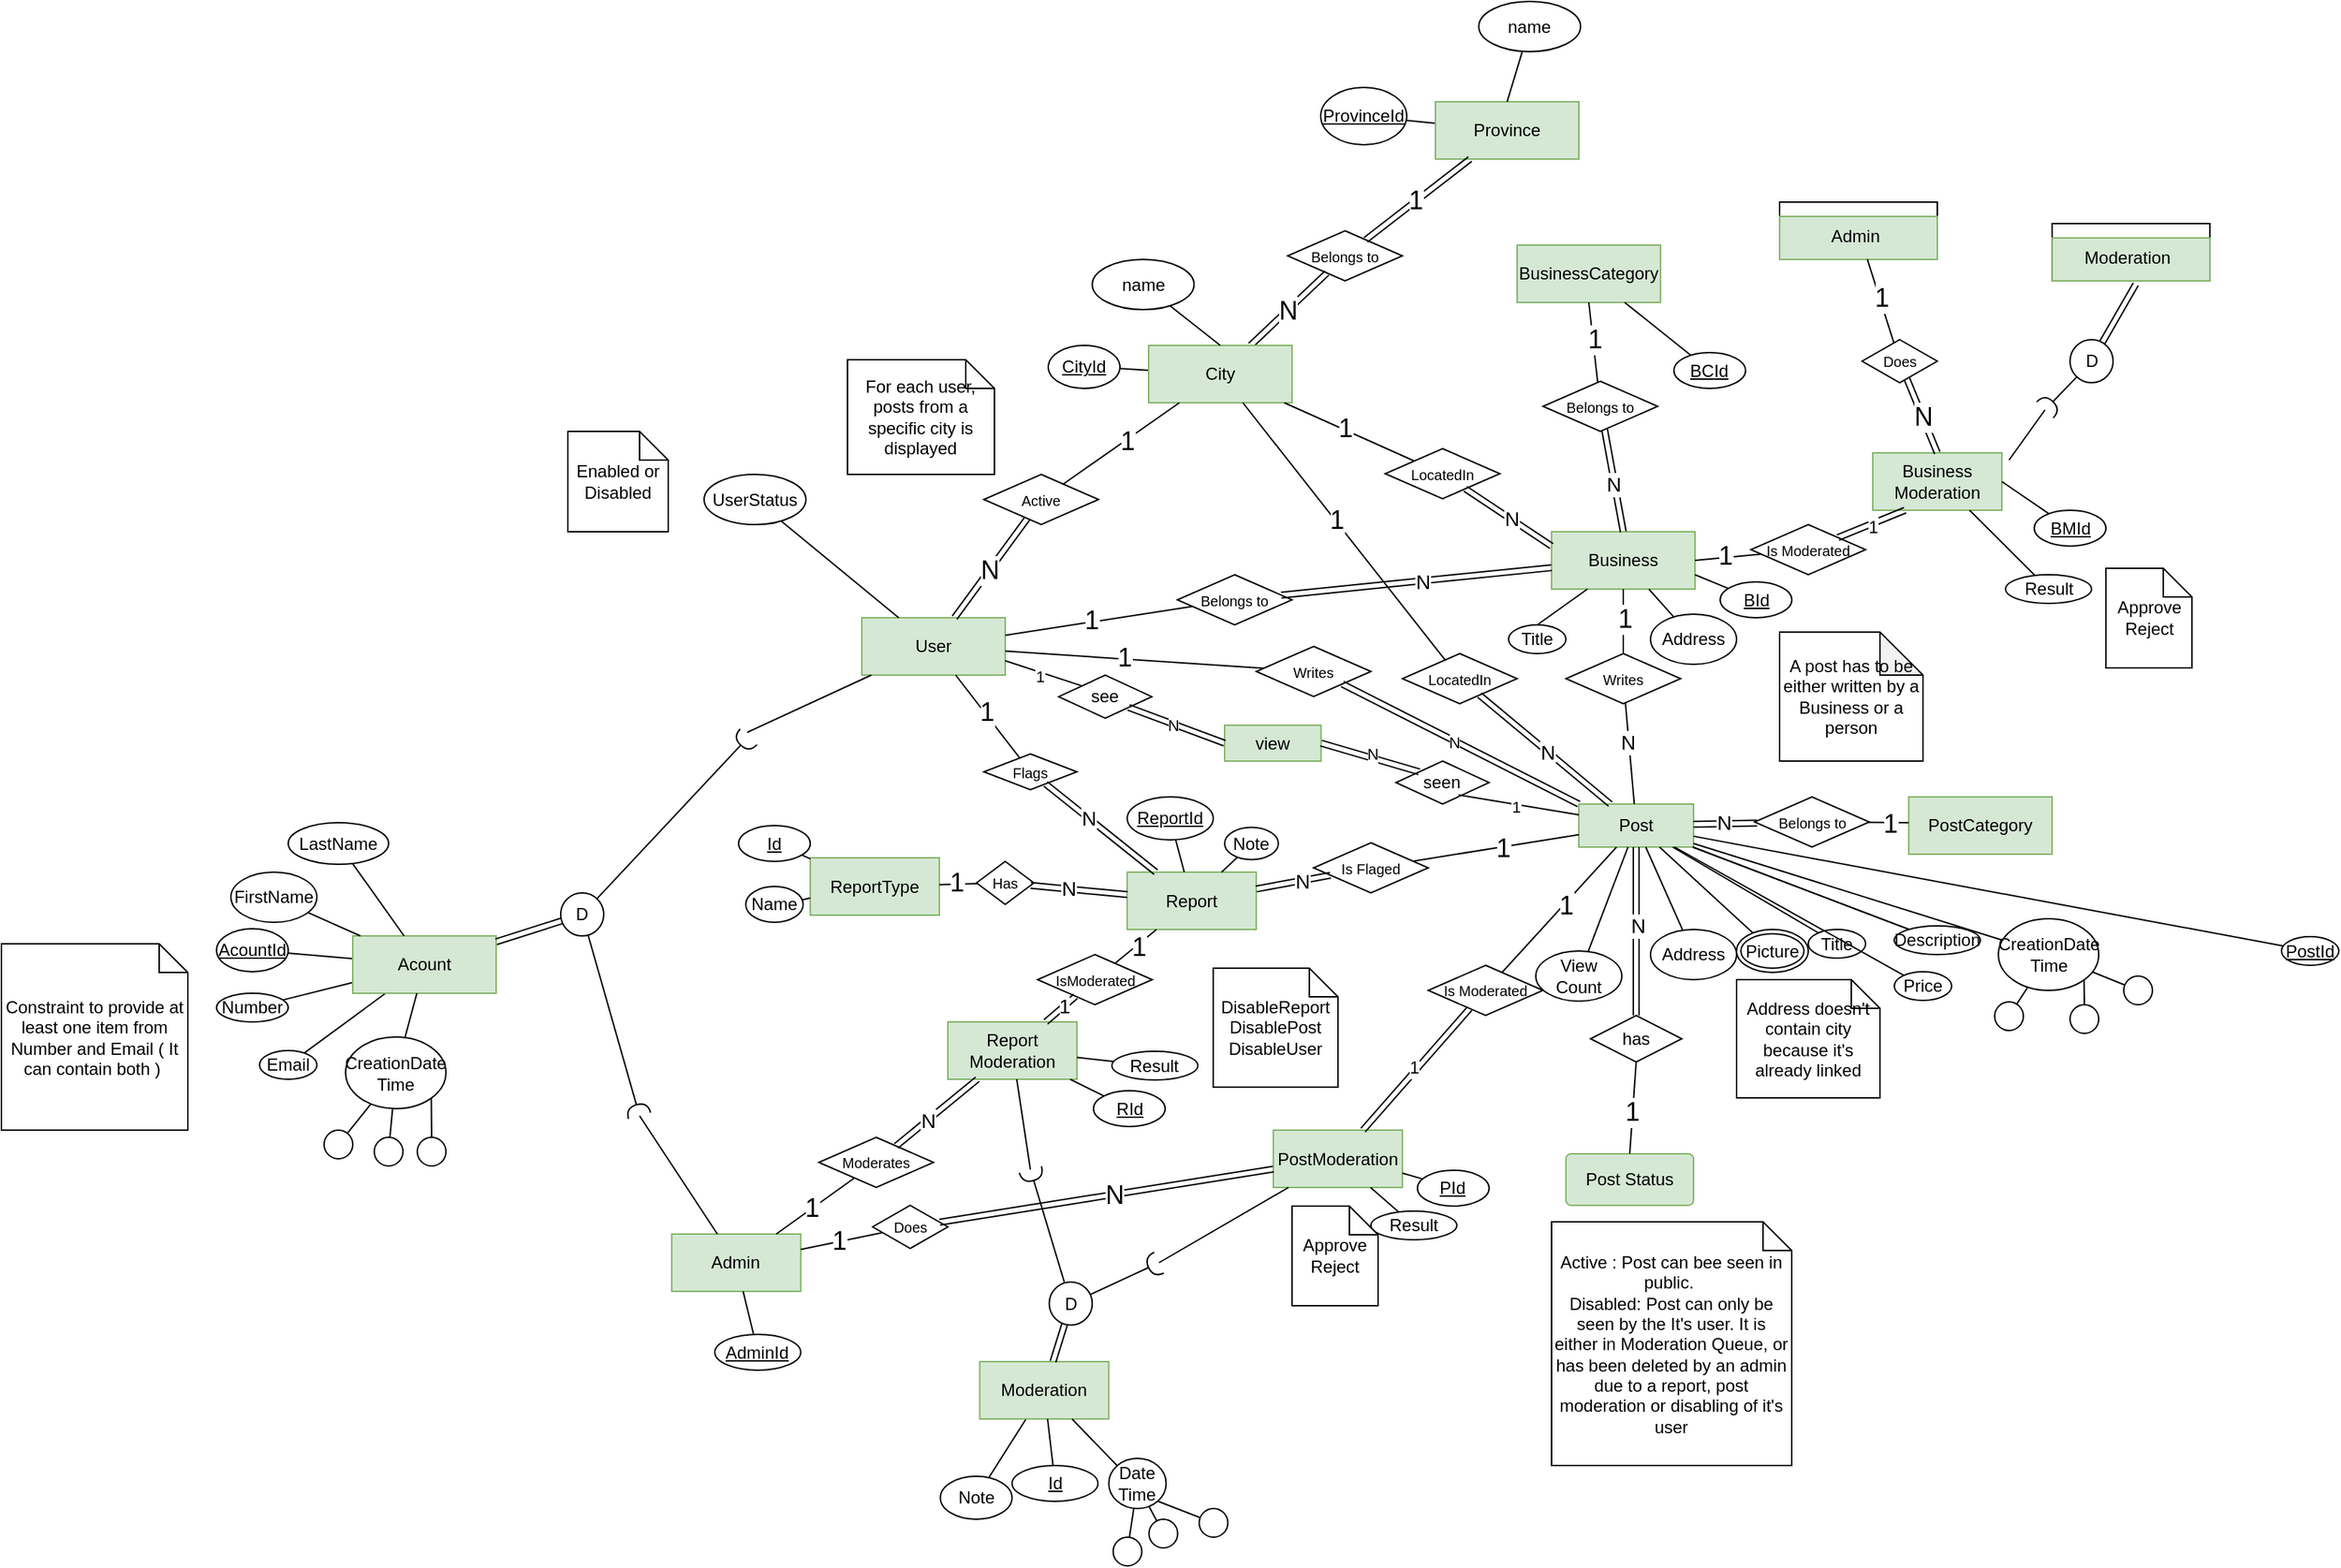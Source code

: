 <mxfile version="24.3.1" type="device">
  <diagram name="Page-1" id="U-ynId0NLzXUT7P6WxYB">
    <mxGraphModel dx="1799" dy="1646" grid="1" gridSize="10" guides="1" tooltips="1" connect="1" arrows="1" fold="1" page="1" pageScale="1" pageWidth="850" pageHeight="1100" math="0" shadow="0">
      <root>
        <mxCell id="0" />
        <mxCell id="1" parent="0" />
        <mxCell id="OLLfKfK8-iYXkt-Ylnlg-1" value="User" style="whiteSpace=wrap;html=1;align=center;fillColor=#d5e8d4;strokeColor=#82b366;" parent="1" vertex="1">
          <mxGeometry x="70" y="140" width="100" height="40" as="geometry" />
        </mxCell>
        <mxCell id="OLLfKfK8-iYXkt-Ylnlg-2" value="AcountId" style="ellipse;whiteSpace=wrap;html=1;align=center;fontStyle=4;" parent="1" vertex="1">
          <mxGeometry x="-380" y="357" width="50" height="30" as="geometry" />
        </mxCell>
        <mxCell id="OLLfKfK8-iYXkt-Ylnlg-3" value="Number" style="ellipse;whiteSpace=wrap;html=1;align=center;" parent="1" vertex="1">
          <mxGeometry x="-380" y="402" width="50" height="20" as="geometry" />
        </mxCell>
        <mxCell id="OLLfKfK8-iYXkt-Ylnlg-10" value="Post" style="whiteSpace=wrap;html=1;align=center;fillColor=#d5e8d4;strokeColor=#82b366;" parent="1" vertex="1">
          <mxGeometry x="570" y="270" width="80" height="30" as="geometry" />
        </mxCell>
        <mxCell id="OLLfKfK8-iYXkt-Ylnlg-11" value="PostId" style="ellipse;whiteSpace=wrap;html=1;align=center;fontStyle=4;" parent="1" vertex="1">
          <mxGeometry x="1060" y="362.5" width="40" height="20" as="geometry" />
        </mxCell>
        <mxCell id="OLLfKfK8-iYXkt-Ylnlg-13" value="CreationDate&lt;div&gt;Time&lt;/div&gt;" style="ellipse;whiteSpace=wrap;html=1;align=center;" parent="1" vertex="1">
          <mxGeometry x="862.56" y="350" width="70" height="50" as="geometry" />
        </mxCell>
        <mxCell id="OLLfKfK8-iYXkt-Ylnlg-17" value="Title" style="ellipse;whiteSpace=wrap;html=1;align=center;" parent="1" vertex="1">
          <mxGeometry x="730" y="357.5" width="40" height="20" as="geometry" />
        </mxCell>
        <mxCell id="OLLfKfK8-iYXkt-Ylnlg-18" value="Description" style="ellipse;whiteSpace=wrap;html=1;align=center;" parent="1" vertex="1">
          <mxGeometry x="789.99" y="355" width="60" height="20" as="geometry" />
        </mxCell>
        <mxCell id="OLLfKfK8-iYXkt-Ylnlg-19" value="Price" style="ellipse;whiteSpace=wrap;html=1;align=center;" parent="1" vertex="1">
          <mxGeometry x="789.99" y="387" width="40" height="20" as="geometry" />
        </mxCell>
        <mxCell id="OLLfKfK8-iYXkt-Ylnlg-21" value="Picture" style="ellipse;shape=doubleEllipse;margin=3;whiteSpace=wrap;html=1;align=center;" parent="1" vertex="1">
          <mxGeometry x="680" y="357.5" width="50" height="30" as="geometry" />
        </mxCell>
        <mxCell id="OLLfKfK8-iYXkt-Ylnlg-29" value="Admin" style="whiteSpace=wrap;html=1;align=center;fillColor=#d5e8d4;strokeColor=#82b366;" parent="1" vertex="1">
          <mxGeometry x="-62.59" y="570" width="90" height="40" as="geometry" />
        </mxCell>
        <mxCell id="VNMjvooEzAglU1BEHEmf-6" value="&lt;u&gt;AdminId&lt;/u&gt;" style="ellipse;whiteSpace=wrap;html=1;align=center;" parent="1" vertex="1">
          <mxGeometry x="-32.52" y="640" width="59.93" height="25" as="geometry" />
        </mxCell>
        <mxCell id="VNMjvooEzAglU1BEHEmf-11" value="Report" style="whiteSpace=wrap;html=1;align=center;fillColor=#d5e8d4;strokeColor=#82b366;" parent="1" vertex="1">
          <mxGeometry x="255.07" y="317.5" width="90" height="40" as="geometry" />
        </mxCell>
        <mxCell id="VNMjvooEzAglU1BEHEmf-12" value="ReportId" style="ellipse;whiteSpace=wrap;html=1;align=center;fontStyle=4;" parent="1" vertex="1">
          <mxGeometry x="255.07" y="265" width="60" height="30" as="geometry" />
        </mxCell>
        <mxCell id="VNMjvooEzAglU1BEHEmf-15" value="Note" style="ellipse;whiteSpace=wrap;html=1;align=center;" parent="1" vertex="1">
          <mxGeometry x="323" y="286.25" width="37.44" height="22.5" as="geometry" />
        </mxCell>
        <mxCell id="VNMjvooEzAglU1BEHEmf-38" value="" style="resizable=0;html=1;whiteSpace=wrap;align=right;verticalAlign=bottom;" parent="1" connectable="0" vertex="1">
          <mxGeometry x="570.002" y="269.999" as="geometry">
            <mxPoint x="-11" y="50" as="offset" />
          </mxGeometry>
        </mxCell>
        <mxCell id="W0FsgQJnzsYs5Z7wdEHe-2" value="" style="endArrow=none;html=1;rounded=0;" parent="1" source="OLLfKfK8-iYXkt-Ylnlg-3" target="W0FsgQJnzsYs5Z7wdEHe-46" edge="1">
          <mxGeometry width="50" height="50" relative="1" as="geometry">
            <mxPoint x="-334.285" y="492.599" as="sourcePoint" />
            <mxPoint x="-356.667" y="579.5" as="targetPoint" />
          </mxGeometry>
        </mxCell>
        <mxCell id="W0FsgQJnzsYs5Z7wdEHe-5" value="" style="endArrow=none;html=1;rounded=0;" parent="1" source="OLLfKfK8-iYXkt-Ylnlg-2" target="W0FsgQJnzsYs5Z7wdEHe-46" edge="1">
          <mxGeometry width="50" height="50" relative="1" as="geometry">
            <mxPoint x="-424" y="466" as="sourcePoint" />
            <mxPoint x="-327.692" y="462" as="targetPoint" />
          </mxGeometry>
        </mxCell>
        <mxCell id="W0FsgQJnzsYs5Z7wdEHe-9" value="" style="endArrow=none;html=1;rounded=0;" parent="1" source="VNMjvooEzAglU1BEHEmf-12" target="VNMjvooEzAglU1BEHEmf-11" edge="1">
          <mxGeometry width="50" height="50" relative="1" as="geometry">
            <mxPoint x="216.0" y="98.38" as="sourcePoint" />
            <mxPoint x="310" y="135.38" as="targetPoint" />
          </mxGeometry>
        </mxCell>
        <mxCell id="W0FsgQJnzsYs5Z7wdEHe-11" value="" style="endArrow=none;html=1;rounded=0;" parent="1" source="VNMjvooEzAglU1BEHEmf-15" target="VNMjvooEzAglU1BEHEmf-11" edge="1">
          <mxGeometry width="50" height="50" relative="1" as="geometry">
            <mxPoint x="236.0" y="118.38" as="sourcePoint" />
            <mxPoint x="330" y="155.38" as="targetPoint" />
          </mxGeometry>
        </mxCell>
        <mxCell id="W0FsgQJnzsYs5Z7wdEHe-12" value="" style="endArrow=none;html=1;rounded=0;" parent="1" source="VNMjvooEzAglU1BEHEmf-6" target="OLLfKfK8-iYXkt-Ylnlg-29" edge="1">
          <mxGeometry width="50" height="50" relative="1" as="geometry">
            <mxPoint x="-12.549" y="588.323" as="sourcePoint" />
            <mxPoint x="40.007" y="700" as="targetPoint" />
          </mxGeometry>
        </mxCell>
        <mxCell id="W0FsgQJnzsYs5Z7wdEHe-23" value="" style="endArrow=none;html=1;rounded=0;" parent="1" source="OLLfKfK8-iYXkt-Ylnlg-10" target="OLLfKfK8-iYXkt-Ylnlg-11" edge="1">
          <mxGeometry width="50" height="50" relative="1" as="geometry">
            <mxPoint x="580" y="185" as="sourcePoint" />
            <mxPoint x="630" y="135" as="targetPoint" />
          </mxGeometry>
        </mxCell>
        <mxCell id="W0FsgQJnzsYs5Z7wdEHe-24" value="" style="endArrow=none;html=1;rounded=0;" parent="1" source="OLLfKfK8-iYXkt-Ylnlg-10" target="OLLfKfK8-iYXkt-Ylnlg-21" edge="1">
          <mxGeometry width="50" height="50" relative="1" as="geometry">
            <mxPoint x="590" y="195" as="sourcePoint" />
            <mxPoint x="640" y="145" as="targetPoint" />
          </mxGeometry>
        </mxCell>
        <mxCell id="W0FsgQJnzsYs5Z7wdEHe-26" value="" style="endArrow=none;html=1;rounded=0;" parent="1" source="OLLfKfK8-iYXkt-Ylnlg-10" target="OLLfKfK8-iYXkt-Ylnlg-13" edge="1">
          <mxGeometry width="50" height="50" relative="1" as="geometry">
            <mxPoint x="610" y="215" as="sourcePoint" />
            <mxPoint x="660" y="165" as="targetPoint" />
          </mxGeometry>
        </mxCell>
        <mxCell id="W0FsgQJnzsYs5Z7wdEHe-29" value="" style="endArrow=none;html=1;rounded=0;" parent="1" source="OLLfKfK8-iYXkt-Ylnlg-10" target="OLLfKfK8-iYXkt-Ylnlg-17" edge="1">
          <mxGeometry width="50" height="50" relative="1" as="geometry">
            <mxPoint x="640" y="245" as="sourcePoint" />
            <mxPoint x="690" y="195" as="targetPoint" />
          </mxGeometry>
        </mxCell>
        <mxCell id="W0FsgQJnzsYs5Z7wdEHe-30" value="" style="endArrow=none;html=1;rounded=0;" parent="1" source="OLLfKfK8-iYXkt-Ylnlg-10" target="OLLfKfK8-iYXkt-Ylnlg-18" edge="1">
          <mxGeometry width="50" height="50" relative="1" as="geometry">
            <mxPoint x="650" y="255" as="sourcePoint" />
            <mxPoint x="700" y="205" as="targetPoint" />
          </mxGeometry>
        </mxCell>
        <mxCell id="W0FsgQJnzsYs5Z7wdEHe-31" value="" style="endArrow=none;html=1;rounded=0;" parent="1" source="OLLfKfK8-iYXkt-Ylnlg-10" target="OLLfKfK8-iYXkt-Ylnlg-18" edge="1">
          <mxGeometry width="50" height="50" relative="1" as="geometry">
            <mxPoint x="660" y="265" as="sourcePoint" />
            <mxPoint x="710" y="215" as="targetPoint" />
          </mxGeometry>
        </mxCell>
        <mxCell id="W0FsgQJnzsYs5Z7wdEHe-33" value="" style="endArrow=none;html=1;rounded=0;" parent="1" source="OLLfKfK8-iYXkt-Ylnlg-10" target="OLLfKfK8-iYXkt-Ylnlg-19" edge="1">
          <mxGeometry width="50" height="50" relative="1" as="geometry">
            <mxPoint x="680" y="285" as="sourcePoint" />
            <mxPoint x="730" y="235" as="targetPoint" />
          </mxGeometry>
        </mxCell>
        <mxCell id="W0FsgQJnzsYs5Z7wdEHe-35" value="" style="endArrow=none;html=1;rounded=0;" parent="1" source="OLLfKfK8-iYXkt-Ylnlg-13" target="W0FsgQJnzsYs5Z7wdEHe-38" edge="1">
          <mxGeometry width="50" height="50" relative="1" as="geometry">
            <mxPoint x="1165.01" y="380" as="sourcePoint" />
            <mxPoint x="1175.01" y="360" as="targetPoint" />
          </mxGeometry>
        </mxCell>
        <mxCell id="W0FsgQJnzsYs5Z7wdEHe-36" value="" style="endArrow=none;html=1;rounded=0;" parent="1" source="OLLfKfK8-iYXkt-Ylnlg-13" target="W0FsgQJnzsYs5Z7wdEHe-39" edge="1">
          <mxGeometry width="50" height="50" relative="1" as="geometry">
            <mxPoint x="1175.01" y="430" as="sourcePoint" />
            <mxPoint x="1185.01" y="380" as="targetPoint" />
          </mxGeometry>
        </mxCell>
        <mxCell id="W0FsgQJnzsYs5Z7wdEHe-37" value="" style="endArrow=none;html=1;rounded=0;exitX=1;exitY=1;exitDx=0;exitDy=0;" parent="1" source="OLLfKfK8-iYXkt-Ylnlg-13" target="W0FsgQJnzsYs5Z7wdEHe-40" edge="1">
          <mxGeometry width="50" height="50" relative="1" as="geometry">
            <mxPoint x="1185.01" y="440" as="sourcePoint" />
            <mxPoint x="1225.01" y="410" as="targetPoint" />
          </mxGeometry>
        </mxCell>
        <mxCell id="W0FsgQJnzsYs5Z7wdEHe-38" value="" style="ellipse;whiteSpace=wrap;html=1;" parent="1" vertex="1">
          <mxGeometry x="860" y="408" width="20" height="20" as="geometry" />
        </mxCell>
        <mxCell id="W0FsgQJnzsYs5Z7wdEHe-39" value="" style="ellipse;whiteSpace=wrap;html=1;" parent="1" vertex="1">
          <mxGeometry x="950.0" y="390" width="20" height="20" as="geometry" />
        </mxCell>
        <mxCell id="W0FsgQJnzsYs5Z7wdEHe-40" value="" style="ellipse;whiteSpace=wrap;html=1;" parent="1" vertex="1">
          <mxGeometry x="912.56" y="410" width="20" height="20" as="geometry" />
        </mxCell>
        <mxCell id="W0FsgQJnzsYs5Z7wdEHe-43" value="Email" style="ellipse;whiteSpace=wrap;html=1;align=center;" parent="1" vertex="1">
          <mxGeometry x="-350" y="442" width="40" height="20" as="geometry" />
        </mxCell>
        <mxCell id="W0FsgQJnzsYs5Z7wdEHe-44" value="" style="endArrow=none;html=1;rounded=0;" parent="1" source="W0FsgQJnzsYs5Z7wdEHe-43" target="W0FsgQJnzsYs5Z7wdEHe-46" edge="1">
          <mxGeometry width="50" height="50" relative="1" as="geometry">
            <mxPoint x="-340" y="514.5" as="sourcePoint" />
            <mxPoint x="-334.615" y="579.5" as="targetPoint" />
          </mxGeometry>
        </mxCell>
        <mxCell id="W0FsgQJnzsYs5Z7wdEHe-46" value="Acount" style="whiteSpace=wrap;html=1;align=center;fillColor=#d5e8d4;strokeColor=#82b366;" parent="1" vertex="1">
          <mxGeometry x="-285" y="362" width="100" height="40" as="geometry" />
        </mxCell>
        <mxCell id="W0FsgQJnzsYs5Z7wdEHe-48" value="" style="ellipse;whiteSpace=wrap;html=1;align=center;aspect=fixed;fillColor=none;strokeColor=none;resizable=0;perimeter=centerPerimeter;rotatable=0;allowArrows=0;points=[];outlineConnect=1;" parent="1" vertex="1">
          <mxGeometry x="-240" y="402" width="10" height="10" as="geometry" />
        </mxCell>
        <mxCell id="W0FsgQJnzsYs5Z7wdEHe-50" value="D" style="ellipse;whiteSpace=wrap;html=1;align=center;" parent="1" vertex="1">
          <mxGeometry x="-140" y="332" width="30" height="30" as="geometry" />
        </mxCell>
        <mxCell id="W0FsgQJnzsYs5Z7wdEHe-51" value="" style="rounded=0;orthogonalLoop=1;jettySize=auto;html=1;endArrow=halfCircle;endFill=0;endSize=6;strokeWidth=1;sketch=0;fontSize=12;curved=1;" parent="1" source="W0FsgQJnzsYs5Z7wdEHe-50" edge="1">
          <mxGeometry relative="1" as="geometry">
            <mxPoint x="-161.029" y="312.501" as="sourcePoint" />
            <mxPoint x="-8.98" y="223.07" as="targetPoint" />
          </mxGeometry>
        </mxCell>
        <mxCell id="W0FsgQJnzsYs5Z7wdEHe-54" value="" style="shape=link;html=1;rounded=0;" parent="1" source="W0FsgQJnzsYs5Z7wdEHe-50" target="W0FsgQJnzsYs5Z7wdEHe-46" edge="1">
          <mxGeometry width="100" relative="1" as="geometry">
            <mxPoint x="-163.123" y="341.765" as="sourcePoint" />
            <mxPoint x="-460" y="437" as="targetPoint" />
          </mxGeometry>
        </mxCell>
        <mxCell id="W0FsgQJnzsYs5Z7wdEHe-57" value="" style="ellipse;whiteSpace=wrap;html=1;align=center;aspect=fixed;fillColor=none;strokeColor=none;resizable=0;perimeter=centerPerimeter;rotatable=0;allowArrows=0;points=[];outlineConnect=1;" parent="1" vertex="1">
          <mxGeometry x="-350" y="660" width="10" height="10" as="geometry" />
        </mxCell>
        <mxCell id="W0FsgQJnzsYs5Z7wdEHe-60" value="" style="endArrow=none;html=1;rounded=0;" parent="1" source="OLLfKfK8-iYXkt-Ylnlg-1" edge="1">
          <mxGeometry relative="1" as="geometry">
            <mxPoint x="76" y="180" as="sourcePoint" />
            <mxPoint x="-10" y="220" as="targetPoint" />
          </mxGeometry>
        </mxCell>
        <mxCell id="W0FsgQJnzsYs5Z7wdEHe-52" value="" style="ellipse;whiteSpace=wrap;html=1;align=center;aspect=fixed;fillColor=none;strokeColor=none;resizable=0;perimeter=centerPerimeter;rotatable=0;allowArrows=0;points=[];outlineConnect=1;" parent="1" vertex="1">
          <mxGeometry x="14.06" y="285.5" width="10" height="10" as="geometry" />
        </mxCell>
        <mxCell id="W0FsgQJnzsYs5Z7wdEHe-61" value="Address" style="ellipse;whiteSpace=wrap;html=1;align=center;" parent="1" vertex="1">
          <mxGeometry x="620" y="357.5" width="60" height="35" as="geometry" />
        </mxCell>
        <mxCell id="W0FsgQJnzsYs5Z7wdEHe-63" value="" style="endArrow=none;html=1;rounded=0;" parent="1" source="OLLfKfK8-iYXkt-Ylnlg-10" target="W0FsgQJnzsYs5Z7wdEHe-61" edge="1">
          <mxGeometry width="50" height="50" relative="1" as="geometry">
            <mxPoint x="686" y="335" as="sourcePoint" />
            <mxPoint x="800" y="270" as="targetPoint" />
          </mxGeometry>
        </mxCell>
        <mxCell id="W0FsgQJnzsYs5Z7wdEHe-67" value="ProvinceId" style="ellipse;whiteSpace=wrap;html=1;align=center;fontStyle=4;" parent="1" vertex="1">
          <mxGeometry x="390" y="-230" width="60" height="40" as="geometry" />
        </mxCell>
        <mxCell id="W0FsgQJnzsYs5Z7wdEHe-69" value="" style="endArrow=none;html=1;rounded=0;" parent="1" source="W0FsgQJnzsYs5Z7wdEHe-67" target="1XdWY4thE600UXYjsZcv-6" edge="1">
          <mxGeometry width="50" height="50" relative="1" as="geometry">
            <mxPoint x="-434.0" y="25.75" as="sourcePoint" />
            <mxPoint x="40.0" y="-20" as="targetPoint" />
          </mxGeometry>
        </mxCell>
        <mxCell id="W0FsgQJnzsYs5Z7wdEHe-70" value="Constraint to provide at least one item from Number and Email ( It can contain both )&amp;nbsp;" style="shape=note;size=20;whiteSpace=wrap;html=1;" parent="1" vertex="1">
          <mxGeometry x="-530" y="367.5" width="130" height="130" as="geometry" />
        </mxCell>
        <mxCell id="1XdWY4thE600UXYjsZcv-1" value="&lt;font style=&quot;font-size: 10px;&quot;&gt;Belongs to&lt;/font&gt;" style="shape=rhombus;perimeter=rhombusPerimeter;whiteSpace=wrap;html=1;align=center;" parent="1" vertex="1">
          <mxGeometry x="366.96" y="-130" width="80" height="35" as="geometry" />
        </mxCell>
        <mxCell id="1XdWY4thE600UXYjsZcv-2" value="" style="shape=link;html=1;rounded=0;" parent="1" source="1XdWY4thE600UXYjsZcv-9" target="1XdWY4thE600UXYjsZcv-1" edge="1">
          <mxGeometry width="100" relative="1" as="geometry">
            <mxPoint x="-120" y="125" as="sourcePoint" />
            <mxPoint x="-40.51" y="190" as="targetPoint" />
          </mxGeometry>
        </mxCell>
        <mxCell id="1XdWY4thE600UXYjsZcv-3" value="&lt;font style=&quot;font-size: 18px;&quot;&gt;N&lt;/font&gt;" style="edgeLabel;html=1;align=center;verticalAlign=middle;resizable=0;points=[];" parent="1XdWY4thE600UXYjsZcv-2" connectable="0" vertex="1">
          <mxGeometry x="-0.042" relative="1" as="geometry">
            <mxPoint as="offset" />
          </mxGeometry>
        </mxCell>
        <mxCell id="1XdWY4thE600UXYjsZcv-6" value="Province" style="whiteSpace=wrap;html=1;align=center;fillColor=#d5e8d4;strokeColor=#82b366;" parent="1" vertex="1">
          <mxGeometry x="470" y="-220" width="100" height="40" as="geometry" />
        </mxCell>
        <mxCell id="1XdWY4thE600UXYjsZcv-7" value="CityId" style="ellipse;whiteSpace=wrap;html=1;align=center;fontStyle=4;" parent="1" vertex="1">
          <mxGeometry x="200" y="-50" width="50" height="30" as="geometry" />
        </mxCell>
        <mxCell id="1XdWY4thE600UXYjsZcv-8" value="" style="endArrow=none;html=1;rounded=0;" parent="1" source="1XdWY4thE600UXYjsZcv-7" target="1XdWY4thE600UXYjsZcv-9" edge="1">
          <mxGeometry width="50" height="50" relative="1" as="geometry">
            <mxPoint x="-686.53" y="25.75" as="sourcePoint" />
            <mxPoint x="-212.53" y="-20" as="targetPoint" />
          </mxGeometry>
        </mxCell>
        <mxCell id="1XdWY4thE600UXYjsZcv-9" value="City" style="whiteSpace=wrap;html=1;align=center;fillColor=#d5e8d4;strokeColor=#82b366;" parent="1" vertex="1">
          <mxGeometry x="270" y="-50" width="100" height="40" as="geometry" />
        </mxCell>
        <mxCell id="1XdWY4thE600UXYjsZcv-10" value="" style="shape=link;html=1;rounded=0;" parent="1" source="1XdWY4thE600UXYjsZcv-6" target="1XdWY4thE600UXYjsZcv-1" edge="1">
          <mxGeometry width="100" relative="1" as="geometry">
            <mxPoint x="-210" y="-50" as="sourcePoint" />
            <mxPoint x="-110" y="-50" as="targetPoint" />
          </mxGeometry>
        </mxCell>
        <mxCell id="1XdWY4thE600UXYjsZcv-11" value="&lt;font style=&quot;font-size: 18px;&quot;&gt;1&lt;/font&gt;" style="edgeLabel;html=1;align=center;verticalAlign=middle;resizable=0;points=[];" parent="1XdWY4thE600UXYjsZcv-10" vertex="1" connectable="0">
          <mxGeometry x="0.028" y="-1" relative="1" as="geometry">
            <mxPoint as="offset" />
          </mxGeometry>
        </mxCell>
        <mxCell id="1XdWY4thE600UXYjsZcv-13" value="&lt;font style=&quot;font-size: 10px;&quot;&gt;Active&lt;/font&gt;" style="shape=rhombus;perimeter=rhombusPerimeter;whiteSpace=wrap;html=1;align=center;" parent="1" vertex="1">
          <mxGeometry x="155.07" y="40" width="80" height="35" as="geometry" />
        </mxCell>
        <mxCell id="1XdWY4thE600UXYjsZcv-14" value="" style="shape=link;html=1;rounded=0;" parent="1" source="OLLfKfK8-iYXkt-Ylnlg-1" target="1XdWY4thE600UXYjsZcv-13" edge="1">
          <mxGeometry width="100" relative="1" as="geometry">
            <mxPoint x="140.07" y="80" as="sourcePoint" />
            <mxPoint x="52.49" y="310" as="targetPoint" />
          </mxGeometry>
        </mxCell>
        <mxCell id="1XdWY4thE600UXYjsZcv-15" value="&lt;font style=&quot;font-size: 18px;&quot;&gt;N&lt;/font&gt;" style="edgeLabel;html=1;align=center;verticalAlign=middle;resizable=0;points=[];" parent="1XdWY4thE600UXYjsZcv-14" connectable="0" vertex="1">
          <mxGeometry x="-0.042" relative="1" as="geometry">
            <mxPoint as="offset" />
          </mxGeometry>
        </mxCell>
        <mxCell id="1XdWY4thE600UXYjsZcv-18" value="" style="endArrow=none;html=1;rounded=0;" parent="1" source="1XdWY4thE600UXYjsZcv-13" target="1XdWY4thE600UXYjsZcv-9" edge="1">
          <mxGeometry width="50" height="50" relative="1" as="geometry">
            <mxPoint x="80.07" y="100" as="sourcePoint" />
            <mxPoint x="130.07" y="50" as="targetPoint" />
          </mxGeometry>
        </mxCell>
        <mxCell id="1XdWY4thE600UXYjsZcv-19" value="&lt;font style=&quot;font-size: 18px;&quot;&gt;1&lt;/font&gt;" style="edgeLabel;html=1;align=center;verticalAlign=middle;resizable=0;points=[];" parent="1XdWY4thE600UXYjsZcv-18" vertex="1" connectable="0">
          <mxGeometry x="0.083" y="-1" relative="1" as="geometry">
            <mxPoint as="offset" />
          </mxGeometry>
        </mxCell>
        <mxCell id="1XdWY4thE600UXYjsZcv-20" value="For each user, posts from a specific city is displayed" style="shape=note;size=20;whiteSpace=wrap;html=1;" parent="1" vertex="1">
          <mxGeometry x="60" y="-40" width="102.47" height="80" as="geometry" />
        </mxCell>
        <mxCell id="oPCB6lVAPAYmgcGz6clf-1" value="&lt;font style=&quot;font-size: 10px;&quot;&gt;Writes&lt;/font&gt;" style="shape=rhombus;perimeter=rhombusPerimeter;whiteSpace=wrap;html=1;align=center;" parent="1" vertex="1">
          <mxGeometry x="345.07" y="160" width="80" height="35" as="geometry" />
        </mxCell>
        <mxCell id="oPCB6lVAPAYmgcGz6clf-4" value="" style="endArrow=none;html=1;rounded=0;" parent="1" source="oPCB6lVAPAYmgcGz6clf-1" target="OLLfKfK8-iYXkt-Ylnlg-1" edge="1">
          <mxGeometry width="50" height="50" relative="1" as="geometry">
            <mxPoint x="253" y="90" as="sourcePoint" />
            <mxPoint x="290" y="-10" as="targetPoint" />
          </mxGeometry>
        </mxCell>
        <mxCell id="oPCB6lVAPAYmgcGz6clf-5" value="&lt;font style=&quot;font-size: 18px;&quot;&gt;1&lt;/font&gt;" style="edgeLabel;html=1;align=center;verticalAlign=middle;resizable=0;points=[];" parent="oPCB6lVAPAYmgcGz6clf-4" vertex="1" connectable="0">
          <mxGeometry x="0.083" y="-1" relative="1" as="geometry">
            <mxPoint as="offset" />
          </mxGeometry>
        </mxCell>
        <mxCell id="oPCB6lVAPAYmgcGz6clf-6" value="PostCategory" style="whiteSpace=wrap;html=1;align=center;fillColor=#d5e8d4;strokeColor=#82b366;" parent="1" vertex="1">
          <mxGeometry x="800.07" y="265" width="100" height="40" as="geometry" />
        </mxCell>
        <mxCell id="oPCB6lVAPAYmgcGz6clf-8" value="&lt;font style=&quot;font-size: 10px;&quot;&gt;Belongs to&lt;/font&gt;" style="shape=rhombus;perimeter=rhombusPerimeter;whiteSpace=wrap;html=1;align=center;" parent="1" vertex="1">
          <mxGeometry x="692.56" y="265" width="80" height="35" as="geometry" />
        </mxCell>
        <mxCell id="oPCB6lVAPAYmgcGz6clf-9" value="" style="shape=link;html=1;rounded=0;" parent="1" source="OLLfKfK8-iYXkt-Ylnlg-10" target="oPCB6lVAPAYmgcGz6clf-8" edge="1">
          <mxGeometry width="100" relative="1" as="geometry">
            <mxPoint x="750" y="62" as="sourcePoint" />
            <mxPoint x="605.49" y="68" as="targetPoint" />
          </mxGeometry>
        </mxCell>
        <mxCell id="oPCB6lVAPAYmgcGz6clf-32" value="&lt;font style=&quot;font-size: 14px;&quot;&gt;N&lt;/font&gt;" style="edgeLabel;html=1;align=center;verticalAlign=middle;resizable=0;points=[];" parent="oPCB6lVAPAYmgcGz6clf-9" vertex="1" connectable="0">
          <mxGeometry x="-0.075" y="1" relative="1" as="geometry">
            <mxPoint as="offset" />
          </mxGeometry>
        </mxCell>
        <mxCell id="oPCB6lVAPAYmgcGz6clf-11" value="" style="endArrow=none;html=1;rounded=0;" parent="1" source="oPCB6lVAPAYmgcGz6clf-8" edge="1">
          <mxGeometry width="50" height="50" relative="1" as="geometry">
            <mxPoint x="433" y="-122" as="sourcePoint" />
            <mxPoint x="800" y="283" as="targetPoint" />
          </mxGeometry>
        </mxCell>
        <mxCell id="oPCB6lVAPAYmgcGz6clf-12" value="&lt;font style=&quot;font-size: 18px;&quot;&gt;1&lt;/font&gt;" style="edgeLabel;html=1;align=center;verticalAlign=middle;resizable=0;points=[];" parent="oPCB6lVAPAYmgcGz6clf-11" vertex="1" connectable="0">
          <mxGeometry x="0.083" y="-1" relative="1" as="geometry">
            <mxPoint as="offset" />
          </mxGeometry>
        </mxCell>
        <mxCell id="oPCB6lVAPAYmgcGz6clf-26" value="&lt;span style=&quot;font-size: 10px;&quot;&gt;LocatedIn&lt;/span&gt;" style="shape=rhombus;perimeter=rhombusPerimeter;whiteSpace=wrap;html=1;align=center;" parent="1" vertex="1">
          <mxGeometry x="446.96" y="165" width="80" height="35" as="geometry" />
        </mxCell>
        <mxCell id="oPCB6lVAPAYmgcGz6clf-27" value="" style="shape=link;html=1;rounded=0;" parent="1" source="OLLfKfK8-iYXkt-Ylnlg-10" target="oPCB6lVAPAYmgcGz6clf-26" edge="1">
          <mxGeometry width="100" relative="1" as="geometry">
            <mxPoint x="769.99" y="140" as="sourcePoint" />
            <mxPoint x="625.48" y="145" as="targetPoint" />
          </mxGeometry>
        </mxCell>
        <mxCell id="oPCB6lVAPAYmgcGz6clf-28" value="&lt;font style=&quot;font-size: 14px;&quot;&gt;N&lt;/font&gt;" style="edgeLabel;html=1;align=center;verticalAlign=middle;resizable=0;points=[];" parent="oPCB6lVAPAYmgcGz6clf-27" connectable="0" vertex="1">
          <mxGeometry x="-0.042" relative="1" as="geometry">
            <mxPoint as="offset" />
          </mxGeometry>
        </mxCell>
        <mxCell id="oPCB6lVAPAYmgcGz6clf-29" value="" style="endArrow=none;html=1;rounded=0;" parent="1" source="oPCB6lVAPAYmgcGz6clf-26" target="1XdWY4thE600UXYjsZcv-9" edge="1">
          <mxGeometry width="50" height="50" relative="1" as="geometry">
            <mxPoint x="452.99" y="-45" as="sourcePoint" />
            <mxPoint x="369.99" y="38" as="targetPoint" />
          </mxGeometry>
        </mxCell>
        <mxCell id="oPCB6lVAPAYmgcGz6clf-30" value="&lt;font style=&quot;font-size: 18px;&quot;&gt;1&lt;/font&gt;" style="edgeLabel;html=1;align=center;verticalAlign=middle;resizable=0;points=[];" parent="oPCB6lVAPAYmgcGz6clf-29" vertex="1" connectable="0">
          <mxGeometry x="0.083" y="-1" relative="1" as="geometry">
            <mxPoint as="offset" />
          </mxGeometry>
        </mxCell>
        <mxCell id="oPCB6lVAPAYmgcGz6clf-31" value="Address doesn&#39;t contain city because it&#39;s already linked" style="shape=note;size=20;whiteSpace=wrap;html=1;" parent="1" vertex="1">
          <mxGeometry x="680" y="392.5" width="100" height="82.5" as="geometry" />
        </mxCell>
        <mxCell id="oPCB6lVAPAYmgcGz6clf-33" value="UserStatus" style="ellipse;whiteSpace=wrap;html=1;align=center;" parent="1" vertex="1">
          <mxGeometry x="-40" y="40" width="71" height="35" as="geometry" />
        </mxCell>
        <mxCell id="oPCB6lVAPAYmgcGz6clf-34" value="" style="endArrow=none;html=1;rounded=0;" parent="1" source="OLLfKfK8-iYXkt-Ylnlg-1" target="oPCB6lVAPAYmgcGz6clf-33" edge="1">
          <mxGeometry width="50" height="50" relative="1" as="geometry">
            <mxPoint x="37" y="-45" as="sourcePoint" />
            <mxPoint x="111" y="-160" as="targetPoint" />
          </mxGeometry>
        </mxCell>
        <mxCell id="oPCB6lVAPAYmgcGz6clf-36" value="Enabled or Disabled" style="shape=note;size=20;whiteSpace=wrap;html=1;" parent="1" vertex="1">
          <mxGeometry x="-135" y="10" width="70" height="70" as="geometry" />
        </mxCell>
        <mxCell id="oPCB6lVAPAYmgcGz6clf-40" value="" style="ellipse;whiteSpace=wrap;html=1;align=center;aspect=fixed;fillColor=none;strokeColor=none;resizable=0;perimeter=centerPerimeter;rotatable=0;allowArrows=0;points=[];outlineConnect=1;" parent="1" vertex="1">
          <mxGeometry x="-90" y="655" width="10" height="10" as="geometry" />
        </mxCell>
        <mxCell id="oPCB6lVAPAYmgcGz6clf-42" value="" style="rounded=0;orthogonalLoop=1;jettySize=auto;html=1;endArrow=halfCircle;endFill=0;endSize=6;strokeWidth=1;sketch=0;fontSize=12;curved=1;entryX=1;entryY=1;entryDx=0;entryDy=0;entryPerimeter=0;" parent="1" source="W0FsgQJnzsYs5Z7wdEHe-50" target="oPCB6lVAPAYmgcGz6clf-45" edge="1">
          <mxGeometry relative="1" as="geometry">
            <mxPoint x="22.95" y="572.28" as="sourcePoint" />
            <mxPoint x="-180" y="405" as="targetPoint" />
          </mxGeometry>
        </mxCell>
        <mxCell id="oPCB6lVAPAYmgcGz6clf-44" value="" style="endArrow=none;html=1;rounded=0;" parent="1" source="OLLfKfK8-iYXkt-Ylnlg-29" target="oPCB6lVAPAYmgcGz6clf-45" edge="1">
          <mxGeometry relative="1" as="geometry">
            <mxPoint x="170" y="405" as="sourcePoint" />
            <mxPoint x="-120" y="525" as="targetPoint" />
          </mxGeometry>
        </mxCell>
        <mxCell id="oPCB6lVAPAYmgcGz6clf-45" value="" style="ellipse;whiteSpace=wrap;html=1;align=center;aspect=fixed;fillColor=none;strokeColor=none;resizable=0;perimeter=centerPerimeter;rotatable=0;allowArrows=0;points=[];outlineConnect=1;" parent="1" vertex="1">
          <mxGeometry x="-90" y="482.5" width="10" height="10" as="geometry" />
        </mxCell>
        <mxCell id="oPCB6lVAPAYmgcGz6clf-48" value="PostModeration" style="whiteSpace=wrap;html=1;align=center;fillColor=#d5e8d4;strokeColor=#82b366;" parent="1" vertex="1">
          <mxGeometry x="356.96" y="497.5" width="90" height="40" as="geometry" />
        </mxCell>
        <mxCell id="oPCB6lVAPAYmgcGz6clf-62" value="DisableReport&lt;div&gt;DisablePost&lt;/div&gt;&lt;div&gt;DisableUser&lt;/div&gt;" style="shape=note;size=20;whiteSpace=wrap;html=1;" parent="1" vertex="1">
          <mxGeometry x="315.07" y="384.5" width="87" height="83" as="geometry" />
        </mxCell>
        <mxCell id="oPCB6lVAPAYmgcGz6clf-77" value="&lt;font style=&quot;font-size: 10px;&quot;&gt;Does&lt;/font&gt;" style="shape=rhombus;perimeter=rhombusPerimeter;whiteSpace=wrap;html=1;align=center;" parent="1" vertex="1">
          <mxGeometry x="77.54" y="550" width="52.46" height="30" as="geometry" />
        </mxCell>
        <mxCell id="oPCB6lVAPAYmgcGz6clf-78" value="" style="shape=link;html=1;rounded=0;" parent="1" source="oPCB6lVAPAYmgcGz6clf-48" target="oPCB6lVAPAYmgcGz6clf-77" edge="1">
          <mxGeometry width="100" relative="1" as="geometry">
            <mxPoint x="230" y="805" as="sourcePoint" />
            <mxPoint x="147.49" y="975" as="targetPoint" />
          </mxGeometry>
        </mxCell>
        <mxCell id="oPCB6lVAPAYmgcGz6clf-79" value="&lt;font style=&quot;font-size: 18px;&quot;&gt;N&lt;/font&gt;" style="edgeLabel;html=1;align=center;verticalAlign=middle;resizable=0;points=[];" parent="oPCB6lVAPAYmgcGz6clf-78" connectable="0" vertex="1">
          <mxGeometry x="-0.042" relative="1" as="geometry">
            <mxPoint as="offset" />
          </mxGeometry>
        </mxCell>
        <mxCell id="oPCB6lVAPAYmgcGz6clf-80" value="" style="endArrow=none;html=1;rounded=0;" parent="1" source="oPCB6lVAPAYmgcGz6clf-77" target="OLLfKfK8-iYXkt-Ylnlg-29" edge="1">
          <mxGeometry width="50" height="50" relative="1" as="geometry">
            <mxPoint x="2.48" y="735" as="sourcePoint" />
            <mxPoint x="213.41" y="625" as="targetPoint" />
          </mxGeometry>
        </mxCell>
        <mxCell id="oPCB6lVAPAYmgcGz6clf-81" value="&lt;font style=&quot;font-size: 18px;&quot;&gt;1&lt;/font&gt;" style="edgeLabel;html=1;align=center;verticalAlign=middle;resizable=0;points=[];" parent="oPCB6lVAPAYmgcGz6clf-80" vertex="1" connectable="0">
          <mxGeometry x="0.083" y="-1" relative="1" as="geometry">
            <mxPoint as="offset" />
          </mxGeometry>
        </mxCell>
        <mxCell id="oPCB6lVAPAYmgcGz6clf-82" value="&lt;font style=&quot;font-size: 10px;&quot;&gt;Is Moderated&lt;/font&gt;" style="shape=rhombus;perimeter=rhombusPerimeter;whiteSpace=wrap;html=1;align=center;" parent="1" vertex="1">
          <mxGeometry x="465.0" y="382.5" width="80" height="35" as="geometry" />
        </mxCell>
        <mxCell id="oPCB6lVAPAYmgcGz6clf-85" value="" style="endArrow=none;html=1;rounded=0;" parent="1" source="oPCB6lVAPAYmgcGz6clf-82" target="OLLfKfK8-iYXkt-Ylnlg-10" edge="1">
          <mxGeometry width="50" height="50" relative="1" as="geometry">
            <mxPoint x="369.07" y="434" as="sourcePoint" />
            <mxPoint x="580" y="324" as="targetPoint" />
          </mxGeometry>
        </mxCell>
        <mxCell id="oPCB6lVAPAYmgcGz6clf-86" value="&lt;font style=&quot;font-size: 18px;&quot;&gt;1&lt;/font&gt;" style="edgeLabel;html=1;align=center;verticalAlign=middle;resizable=0;points=[];" parent="oPCB6lVAPAYmgcGz6clf-85" vertex="1" connectable="0">
          <mxGeometry x="0.083" y="-1" relative="1" as="geometry">
            <mxPoint as="offset" />
          </mxGeometry>
        </mxCell>
        <mxCell id="oPCB6lVAPAYmgcGz6clf-90" value="ReportType" style="whiteSpace=wrap;html=1;align=center;fillColor=#d5e8d4;strokeColor=#82b366;" parent="1" vertex="1">
          <mxGeometry x="34.06" y="307.5" width="90" height="40" as="geometry" />
        </mxCell>
        <mxCell id="oPCB6lVAPAYmgcGz6clf-91" value="Id" style="ellipse;whiteSpace=wrap;html=1;align=center;fontStyle=4;" parent="1" vertex="1">
          <mxGeometry x="-15.94" y="285" width="50" height="25" as="geometry" />
        </mxCell>
        <mxCell id="oPCB6lVAPAYmgcGz6clf-92" value="Name" style="ellipse;whiteSpace=wrap;html=1;align=center;" parent="1" vertex="1">
          <mxGeometry x="-10.94" y="327.5" width="40" height="25" as="geometry" />
        </mxCell>
        <mxCell id="oPCB6lVAPAYmgcGz6clf-93" value="" style="endArrow=none;html=1;rounded=0;" parent="1" source="oPCB6lVAPAYmgcGz6clf-91" target="oPCB6lVAPAYmgcGz6clf-90" edge="1">
          <mxGeometry width="50" height="50" relative="1" as="geometry">
            <mxPoint x="210.06" y="136.5" as="sourcePoint" />
            <mxPoint x="304.06" y="173.5" as="targetPoint" />
          </mxGeometry>
        </mxCell>
        <mxCell id="oPCB6lVAPAYmgcGz6clf-94" value="" style="endArrow=none;html=1;rounded=0;" parent="1" source="oPCB6lVAPAYmgcGz6clf-92" target="oPCB6lVAPAYmgcGz6clf-90" edge="1">
          <mxGeometry width="50" height="50" relative="1" as="geometry">
            <mxPoint x="230.06" y="156.5" as="sourcePoint" />
            <mxPoint x="324.06" y="193.5" as="targetPoint" />
          </mxGeometry>
        </mxCell>
        <mxCell id="oPCB6lVAPAYmgcGz6clf-95" value="Report&lt;div&gt;Moderation&lt;/div&gt;" style="whiteSpace=wrap;html=1;align=center;fillColor=#d5e8d4;strokeColor=#82b366;" parent="1" vertex="1">
          <mxGeometry x="130" y="422" width="90" height="40" as="geometry" />
        </mxCell>
        <mxCell id="oPCB6lVAPAYmgcGz6clf-96" value="RId" style="ellipse;whiteSpace=wrap;html=1;align=center;fontStyle=4;" parent="1" vertex="1">
          <mxGeometry x="231.53" y="470" width="50" height="25" as="geometry" />
        </mxCell>
        <mxCell id="oPCB6lVAPAYmgcGz6clf-98" value="" style="endArrow=none;html=1;rounded=0;" parent="1" source="oPCB6lVAPAYmgcGz6clf-96" target="oPCB6lVAPAYmgcGz6clf-95" edge="1">
          <mxGeometry width="50" height="50" relative="1" as="geometry">
            <mxPoint x="389.84" y="239" as="sourcePoint" />
            <mxPoint x="483.84" y="276" as="targetPoint" />
          </mxGeometry>
        </mxCell>
        <mxCell id="oPCB6lVAPAYmgcGz6clf-102" value="" style="resizable=0;html=1;whiteSpace=wrap;align=right;verticalAlign=bottom;" parent="1" connectable="0" vertex="1">
          <mxGeometry x="465.002" y="352.499" as="geometry">
            <mxPoint x="-11" y="50" as="offset" />
          </mxGeometry>
        </mxCell>
        <mxCell id="oPCB6lVAPAYmgcGz6clf-103" value="&lt;font style=&quot;font-size: 10px;&quot;&gt;Flags&lt;/font&gt;" style="shape=rhombus;perimeter=rhombusPerimeter;whiteSpace=wrap;html=1;align=center;" parent="1" vertex="1">
          <mxGeometry x="155.07" y="235" width="64.93" height="25" as="geometry" />
        </mxCell>
        <mxCell id="oPCB6lVAPAYmgcGz6clf-104" value="" style="shape=link;html=1;rounded=0;" parent="1" source="VNMjvooEzAglU1BEHEmf-11" target="oPCB6lVAPAYmgcGz6clf-103" edge="1">
          <mxGeometry width="100" relative="1" as="geometry">
            <mxPoint x="465" y="357.5" as="sourcePoint" />
            <mxPoint x="320.49" y="362.5" as="targetPoint" />
          </mxGeometry>
        </mxCell>
        <mxCell id="oPCB6lVAPAYmgcGz6clf-108" value="&lt;font style=&quot;font-size: 14px;&quot;&gt;N&lt;/font&gt;" style="edgeLabel;html=1;align=center;verticalAlign=middle;resizable=0;points=[];" parent="oPCB6lVAPAYmgcGz6clf-104" vertex="1" connectable="0">
          <mxGeometry x="0.237" relative="1" as="geometry">
            <mxPoint as="offset" />
          </mxGeometry>
        </mxCell>
        <mxCell id="oPCB6lVAPAYmgcGz6clf-105" value="" style="endArrow=none;html=1;rounded=0;" parent="1" source="oPCB6lVAPAYmgcGz6clf-103" target="OLLfKfK8-iYXkt-Ylnlg-1" edge="1">
          <mxGeometry width="50" height="50" relative="1" as="geometry">
            <mxPoint x="148" y="172.5" as="sourcePoint" />
            <mxPoint x="65" y="255.5" as="targetPoint" />
          </mxGeometry>
        </mxCell>
        <mxCell id="oPCB6lVAPAYmgcGz6clf-106" value="&lt;font style=&quot;font-size: 18px;&quot;&gt;1&lt;/font&gt;" style="edgeLabel;html=1;align=center;verticalAlign=middle;resizable=0;points=[];" parent="oPCB6lVAPAYmgcGz6clf-105" vertex="1" connectable="0">
          <mxGeometry x="0.083" y="-1" relative="1" as="geometry">
            <mxPoint as="offset" />
          </mxGeometry>
        </mxCell>
        <mxCell id="oPCB6lVAPAYmgcGz6clf-109" value="&lt;font style=&quot;font-size: 10px;&quot;&gt;Is Flaged&lt;/font&gt;" style="shape=rhombus;perimeter=rhombusPerimeter;whiteSpace=wrap;html=1;align=center;" parent="1" vertex="1">
          <mxGeometry x="385" y="297" width="80" height="35" as="geometry" />
        </mxCell>
        <mxCell id="oPCB6lVAPAYmgcGz6clf-110" value="" style="shape=link;html=1;rounded=0;" parent="1" source="VNMjvooEzAglU1BEHEmf-11" target="oPCB6lVAPAYmgcGz6clf-109" edge="1">
          <mxGeometry width="100" relative="1" as="geometry">
            <mxPoint x="228.93" y="357.5" as="sourcePoint" />
            <mxPoint x="460.42" y="430" as="targetPoint" />
          </mxGeometry>
        </mxCell>
        <mxCell id="oPCB6lVAPAYmgcGz6clf-111" value="&lt;font style=&quot;font-size: 14px;&quot;&gt;N&lt;/font&gt;" style="edgeLabel;html=1;align=center;verticalAlign=middle;resizable=0;points=[];" parent="oPCB6lVAPAYmgcGz6clf-110" vertex="1" connectable="0">
          <mxGeometry x="0.237" relative="1" as="geometry">
            <mxPoint as="offset" />
          </mxGeometry>
        </mxCell>
        <mxCell id="oPCB6lVAPAYmgcGz6clf-112" value="" style="endArrow=none;html=1;rounded=0;" parent="1" source="oPCB6lVAPAYmgcGz6clf-109" target="OLLfKfK8-iYXkt-Ylnlg-10" edge="1">
          <mxGeometry width="50" height="50" relative="1" as="geometry">
            <mxPoint x="287.93" y="240" as="sourcePoint" />
            <mxPoint x="270" y="247" as="targetPoint" />
          </mxGeometry>
        </mxCell>
        <mxCell id="oPCB6lVAPAYmgcGz6clf-113" value="&lt;font style=&quot;font-size: 18px;&quot;&gt;1&lt;/font&gt;" style="edgeLabel;html=1;align=center;verticalAlign=middle;resizable=0;points=[];" parent="oPCB6lVAPAYmgcGz6clf-112" vertex="1" connectable="0">
          <mxGeometry x="0.083" y="-1" relative="1" as="geometry">
            <mxPoint as="offset" />
          </mxGeometry>
        </mxCell>
        <mxCell id="oPCB6lVAPAYmgcGz6clf-115" value="" style="resizable=0;html=1;whiteSpace=wrap;align=right;verticalAlign=bottom;" parent="1" connectable="0" vertex="1">
          <mxGeometry x="350.242" y="477.499" as="geometry">
            <mxPoint x="-11" y="50" as="offset" />
          </mxGeometry>
        </mxCell>
        <mxCell id="oPCB6lVAPAYmgcGz6clf-117" value="" style="resizable=0;html=1;whiteSpace=wrap;align=right;verticalAlign=bottom;" parent="1" connectable="0" vertex="1">
          <mxGeometry x="72.652" y="529.999" as="geometry">
            <mxPoint x="-11" y="50" as="offset" />
          </mxGeometry>
        </mxCell>
        <mxCell id="oPCB6lVAPAYmgcGz6clf-118" value="&lt;font style=&quot;font-size: 10px;&quot;&gt;Moderates&lt;/font&gt;" style="shape=rhombus;perimeter=rhombusPerimeter;whiteSpace=wrap;html=1;align=center;" parent="1" vertex="1">
          <mxGeometry x="40" y="502.5" width="80" height="35" as="geometry" />
        </mxCell>
        <mxCell id="oPCB6lVAPAYmgcGz6clf-119" value="" style="shape=link;html=1;rounded=0;" parent="1" source="oPCB6lVAPAYmgcGz6clf-95" target="oPCB6lVAPAYmgcGz6clf-118" edge="1">
          <mxGeometry width="100" relative="1" as="geometry">
            <mxPoint x="105.24" y="529.5" as="sourcePoint" />
            <mxPoint x="240.66" y="637.5" as="targetPoint" />
          </mxGeometry>
        </mxCell>
        <mxCell id="oPCB6lVAPAYmgcGz6clf-120" value="&lt;font style=&quot;font-size: 14px;&quot;&gt;N&lt;/font&gt;" style="edgeLabel;html=1;align=center;verticalAlign=middle;resizable=0;points=[];" parent="oPCB6lVAPAYmgcGz6clf-119" vertex="1" connectable="0">
          <mxGeometry x="0.237" relative="1" as="geometry">
            <mxPoint as="offset" />
          </mxGeometry>
        </mxCell>
        <mxCell id="oPCB6lVAPAYmgcGz6clf-121" value="" style="endArrow=none;html=1;rounded=0;" parent="1" source="oPCB6lVAPAYmgcGz6clf-118" target="OLLfKfK8-iYXkt-Ylnlg-29" edge="1">
          <mxGeometry width="50" height="50" relative="1" as="geometry">
            <mxPoint x="-104.42" y="417.5" as="sourcePoint" />
            <mxPoint x="177.65" y="468.5" as="targetPoint" />
          </mxGeometry>
        </mxCell>
        <mxCell id="oPCB6lVAPAYmgcGz6clf-122" value="&lt;font style=&quot;font-size: 18px;&quot;&gt;1&lt;/font&gt;" style="edgeLabel;html=1;align=center;verticalAlign=middle;resizable=0;points=[];" parent="oPCB6lVAPAYmgcGz6clf-121" vertex="1" connectable="0">
          <mxGeometry x="0.083" y="-1" relative="1" as="geometry">
            <mxPoint as="offset" />
          </mxGeometry>
        </mxCell>
        <mxCell id="oPCB6lVAPAYmgcGz6clf-125" value="" style="resizable=0;html=1;whiteSpace=wrap;align=right;verticalAlign=bottom;" parent="1" connectable="0" vertex="1">
          <mxGeometry x="362.722" y="496.999" as="geometry">
            <mxPoint x="-11" y="50" as="offset" />
          </mxGeometry>
        </mxCell>
        <mxCell id="oPCB6lVAPAYmgcGz6clf-126" value="&lt;font style=&quot;font-size: 10px;&quot;&gt;IsModerated&lt;/font&gt;" style="shape=rhombus;perimeter=rhombusPerimeter;whiteSpace=wrap;html=1;align=center;" parent="1" vertex="1">
          <mxGeometry x="192.54" y="375" width="80" height="35" as="geometry" />
        </mxCell>
        <mxCell id="oPCB6lVAPAYmgcGz6clf-127" value="" style="shape=link;html=1;rounded=0;" parent="1" source="oPCB6lVAPAYmgcGz6clf-95" target="oPCB6lVAPAYmgcGz6clf-126" edge="1">
          <mxGeometry width="100" relative="1" as="geometry">
            <mxPoint x="280" y="400" as="sourcePoint" />
            <mxPoint x="358.14" y="574.5" as="targetPoint" />
          </mxGeometry>
        </mxCell>
        <mxCell id="oPCB6lVAPAYmgcGz6clf-128" value="&lt;font style=&quot;font-size: 14px;&quot;&gt;1&lt;/font&gt;" style="edgeLabel;html=1;align=center;verticalAlign=middle;resizable=0;points=[];" parent="oPCB6lVAPAYmgcGz6clf-127" vertex="1" connectable="0">
          <mxGeometry x="0.237" relative="1" as="geometry">
            <mxPoint as="offset" />
          </mxGeometry>
        </mxCell>
        <mxCell id="oPCB6lVAPAYmgcGz6clf-129" value="" style="endArrow=none;html=1;rounded=0;" parent="1" source="oPCB6lVAPAYmgcGz6clf-126" target="VNMjvooEzAglU1BEHEmf-11" edge="1">
          <mxGeometry width="50" height="50" relative="1" as="geometry">
            <mxPoint x="185.65" y="384.5" as="sourcePoint" />
            <mxPoint x="279.48" y="537" as="targetPoint" />
          </mxGeometry>
        </mxCell>
        <mxCell id="oPCB6lVAPAYmgcGz6clf-130" value="&lt;font style=&quot;font-size: 18px;&quot;&gt;1&lt;/font&gt;" style="edgeLabel;html=1;align=center;verticalAlign=middle;resizable=0;points=[];" parent="oPCB6lVAPAYmgcGz6clf-129" vertex="1" connectable="0">
          <mxGeometry x="0.083" y="-1" relative="1" as="geometry">
            <mxPoint as="offset" />
          </mxGeometry>
        </mxCell>
        <mxCell id="oPCB6lVAPAYmgcGz6clf-146" value="Note" style="ellipse;whiteSpace=wrap;html=1;align=center;" parent="1" vertex="1">
          <mxGeometry x="124.75" y="739" width="50" height="30" as="geometry" />
        </mxCell>
        <mxCell id="oPCB6lVAPAYmgcGz6clf-147" value="" style="endArrow=none;html=1;rounded=0;" parent="1" source="oPCB6lVAPAYmgcGz6clf-148" target="oPCB6lVAPAYmgcGz6clf-146" edge="1">
          <mxGeometry width="50" height="50" relative="1" as="geometry">
            <mxPoint x="485.26" y="456.5" as="sourcePoint" />
            <mxPoint x="535.26" y="406.5" as="targetPoint" />
          </mxGeometry>
        </mxCell>
        <mxCell id="oPCB6lVAPAYmgcGz6clf-148" value="Moderation" style="whiteSpace=wrap;html=1;align=center;fillColor=#d5e8d4;strokeColor=#82b366;" parent="1" vertex="1">
          <mxGeometry x="152.22" y="659" width="90" height="40" as="geometry" />
        </mxCell>
        <mxCell id="oPCB6lVAPAYmgcGz6clf-149" value="&lt;u&gt;Id&lt;/u&gt;" style="ellipse;whiteSpace=wrap;html=1;align=center;" parent="1" vertex="1">
          <mxGeometry x="174.75" y="731.5" width="59.93" height="25" as="geometry" />
        </mxCell>
        <mxCell id="oPCB6lVAPAYmgcGz6clf-150" value="" style="endArrow=none;html=1;rounded=0;" parent="1" source="oPCB6lVAPAYmgcGz6clf-149" target="oPCB6lVAPAYmgcGz6clf-148" edge="1">
          <mxGeometry width="50" height="50" relative="1" as="geometry">
            <mxPoint x="202.261" y="677.323" as="sourcePoint" />
            <mxPoint x="254.817" y="789" as="targetPoint" />
          </mxGeometry>
        </mxCell>
        <mxCell id="oPCB6lVAPAYmgcGz6clf-151" value="Date&lt;div&gt;Time&lt;/div&gt;" style="ellipse;whiteSpace=wrap;html=1;align=center;" parent="1" vertex="1">
          <mxGeometry x="242.22" y="726.5" width="40" height="35" as="geometry" />
        </mxCell>
        <mxCell id="oPCB6lVAPAYmgcGz6clf-152" value="" style="endArrow=none;html=1;rounded=0;" parent="1" source="oPCB6lVAPAYmgcGz6clf-151" target="oPCB6lVAPAYmgcGz6clf-155" edge="1">
          <mxGeometry width="50" height="50" relative="1" as="geometry">
            <mxPoint x="435.26" y="741.5" as="sourcePoint" />
            <mxPoint x="445.26" y="721.5" as="targetPoint" />
          </mxGeometry>
        </mxCell>
        <mxCell id="oPCB6lVAPAYmgcGz6clf-153" value="" style="endArrow=none;html=1;rounded=0;" parent="1" source="oPCB6lVAPAYmgcGz6clf-151" target="oPCB6lVAPAYmgcGz6clf-156" edge="1">
          <mxGeometry width="50" height="50" relative="1" as="geometry">
            <mxPoint x="445.26" y="791.5" as="sourcePoint" />
            <mxPoint x="455.26" y="741.5" as="targetPoint" />
          </mxGeometry>
        </mxCell>
        <mxCell id="oPCB6lVAPAYmgcGz6clf-154" value="" style="endArrow=none;html=1;rounded=0;exitX=1;exitY=1;exitDx=0;exitDy=0;" parent="1" source="oPCB6lVAPAYmgcGz6clf-151" target="oPCB6lVAPAYmgcGz6clf-157" edge="1">
          <mxGeometry width="50" height="50" relative="1" as="geometry">
            <mxPoint x="455.26" y="801.5" as="sourcePoint" />
            <mxPoint x="495.26" y="771.5" as="targetPoint" />
          </mxGeometry>
        </mxCell>
        <mxCell id="oPCB6lVAPAYmgcGz6clf-155" value="" style="ellipse;whiteSpace=wrap;html=1;" parent="1" vertex="1">
          <mxGeometry x="270.25" y="769" width="20" height="20" as="geometry" />
        </mxCell>
        <mxCell id="oPCB6lVAPAYmgcGz6clf-156" value="" style="ellipse;whiteSpace=wrap;html=1;" parent="1" vertex="1">
          <mxGeometry x="245.25" y="781.5" width="20" height="20" as="geometry" />
        </mxCell>
        <mxCell id="oPCB6lVAPAYmgcGz6clf-157" value="" style="ellipse;whiteSpace=wrap;html=1;" parent="1" vertex="1">
          <mxGeometry x="305.25" y="761.5" width="20" height="20" as="geometry" />
        </mxCell>
        <mxCell id="oPCB6lVAPAYmgcGz6clf-158" value="" style="endArrow=none;html=1;rounded=0;exitX=0;exitY=0;exitDx=0;exitDy=0;" parent="1" source="oPCB6lVAPAYmgcGz6clf-151" target="oPCB6lVAPAYmgcGz6clf-148" edge="1">
          <mxGeometry width="50" height="50" relative="1" as="geometry">
            <mxPoint x="190.25" y="732" as="sourcePoint" />
            <mxPoint x="199.25" y="709" as="targetPoint" />
          </mxGeometry>
        </mxCell>
        <mxCell id="oPCB6lVAPAYmgcGz6clf-161" value="" style="resizable=0;html=1;whiteSpace=wrap;align=right;verticalAlign=bottom;" parent="1" connectable="0" vertex="1">
          <mxGeometry x="157.982" y="658.499" as="geometry">
            <mxPoint x="-11" y="50" as="offset" />
          </mxGeometry>
        </mxCell>
        <mxCell id="oPCB6lVAPAYmgcGz6clf-162" value="D" style="ellipse;whiteSpace=wrap;html=1;align=center;" parent="1" vertex="1">
          <mxGeometry x="200.69" y="603.5" width="30" height="30" as="geometry" />
        </mxCell>
        <mxCell id="oPCB6lVAPAYmgcGz6clf-164" value="" style="shape=link;html=1;rounded=0;" parent="1" source="oPCB6lVAPAYmgcGz6clf-162" target="oPCB6lVAPAYmgcGz6clf-148" edge="1">
          <mxGeometry width="100" relative="1" as="geometry">
            <mxPoint x="150.567" y="614.265" as="sourcePoint" />
            <mxPoint x="128.69" y="638.5" as="targetPoint" />
          </mxGeometry>
        </mxCell>
        <mxCell id="oPCB6lVAPAYmgcGz6clf-166" value="" style="ellipse;whiteSpace=wrap;html=1;align=center;aspect=fixed;fillColor=none;strokeColor=none;resizable=0;perimeter=centerPerimeter;rotatable=0;allowArrows=0;points=[];outlineConnect=1;" parent="1" vertex="1">
          <mxGeometry x="313" y="544" width="10" height="10" as="geometry" />
        </mxCell>
        <mxCell id="oPCB6lVAPAYmgcGz6clf-172" value="" style="rounded=0;orthogonalLoop=1;jettySize=auto;html=1;endArrow=halfCircle;endFill=0;endSize=6;strokeWidth=1;sketch=0;fontSize=12;curved=1;entryX=1;entryY=1;entryDx=0;entryDy=0;entryPerimeter=0;" parent="1" source="oPCB6lVAPAYmgcGz6clf-162" target="oPCB6lVAPAYmgcGz6clf-174" edge="1">
          <mxGeometry relative="1" as="geometry">
            <mxPoint x="351.091" y="700.923" as="sourcePoint" />
            <mxPoint x="291.97" y="744.5" as="targetPoint" />
          </mxGeometry>
        </mxCell>
        <mxCell id="oPCB6lVAPAYmgcGz6clf-173" value="" style="endArrow=none;html=1;rounded=0;" parent="1" source="oPCB6lVAPAYmgcGz6clf-48" target="oPCB6lVAPAYmgcGz6clf-174" edge="1">
          <mxGeometry relative="1" as="geometry">
            <mxPoint x="465.96" y="872" as="sourcePoint" />
            <mxPoint x="376.96" y="827" as="targetPoint" />
          </mxGeometry>
        </mxCell>
        <mxCell id="oPCB6lVAPAYmgcGz6clf-174" value="" style="ellipse;whiteSpace=wrap;html=1;align=center;aspect=fixed;fillColor=none;strokeColor=none;resizable=0;perimeter=centerPerimeter;rotatable=0;allowArrows=0;points=[];outlineConnect=1;" parent="1" vertex="1">
          <mxGeometry x="272.22" y="585" width="10" height="10" as="geometry" />
        </mxCell>
        <mxCell id="oPCB6lVAPAYmgcGz6clf-177" value="" style="ellipse;whiteSpace=wrap;html=1;align=center;aspect=fixed;fillColor=none;strokeColor=none;resizable=0;perimeter=centerPerimeter;rotatable=0;allowArrows=0;points=[];outlineConnect=1;" parent="1" vertex="1">
          <mxGeometry x="342.26" y="418" width="10" height="10" as="geometry" />
        </mxCell>
        <mxCell id="oPCB6lVAPAYmgcGz6clf-180" value="" style="rounded=0;orthogonalLoop=1;jettySize=auto;html=1;endArrow=halfCircle;endFill=0;endSize=6;strokeWidth=1;sketch=0;fontSize=12;curved=1;entryX=1;entryY=1;entryDx=0;entryDy=0;entryPerimeter=0;" parent="1" source="oPCB6lVAPAYmgcGz6clf-162" target="oPCB6lVAPAYmgcGz6clf-182" edge="1">
          <mxGeometry relative="1" as="geometry">
            <mxPoint x="231.26" y="471" as="sourcePoint" />
            <mxPoint x="346.22" y="581" as="targetPoint" />
          </mxGeometry>
        </mxCell>
        <mxCell id="oPCB6lVAPAYmgcGz6clf-181" value="" style="endArrow=none;html=1;rounded=0;" parent="1" source="oPCB6lVAPAYmgcGz6clf-95" target="oPCB6lVAPAYmgcGz6clf-182" edge="1">
          <mxGeometry relative="1" as="geometry">
            <mxPoint x="390.26" y="412" as="sourcePoint" />
            <mxPoint x="406.22" y="701" as="targetPoint" />
          </mxGeometry>
        </mxCell>
        <mxCell id="oPCB6lVAPAYmgcGz6clf-182" value="" style="ellipse;whiteSpace=wrap;html=1;align=center;aspect=fixed;fillColor=none;strokeColor=none;resizable=0;perimeter=centerPerimeter;rotatable=0;allowArrows=0;points=[];outlineConnect=1;" parent="1" vertex="1">
          <mxGeometry x="182.54" y="520" width="10" height="10" as="geometry" />
        </mxCell>
        <mxCell id="oPCB6lVAPAYmgcGz6clf-183" value="Result" style="ellipse;whiteSpace=wrap;html=1;align=center;" parent="1" vertex="1">
          <mxGeometry x="425.0" y="554" width="59.93" height="20" as="geometry" />
        </mxCell>
        <mxCell id="oPCB6lVAPAYmgcGz6clf-184" value="" style="endArrow=none;html=1;rounded=0;" parent="1" source="oPCB6lVAPAYmgcGz6clf-183" target="oPCB6lVAPAYmgcGz6clf-48" edge="1">
          <mxGeometry width="50" height="50" relative="1" as="geometry">
            <mxPoint x="82.95" y="878" as="sourcePoint" />
            <mxPoint x="444.987" y="502.5" as="targetPoint" />
          </mxGeometry>
        </mxCell>
        <mxCell id="oPCB6lVAPAYmgcGz6clf-185" value="Result" style="ellipse;whiteSpace=wrap;html=1;align=center;" parent="1" vertex="1">
          <mxGeometry x="244.39" y="442.5" width="59.93" height="20" as="geometry" />
        </mxCell>
        <mxCell id="oPCB6lVAPAYmgcGz6clf-186" value="" style="endArrow=none;html=1;rounded=0;" parent="1" source="oPCB6lVAPAYmgcGz6clf-185" target="oPCB6lVAPAYmgcGz6clf-95" edge="1">
          <mxGeometry width="50" height="50" relative="1" as="geometry">
            <mxPoint x="-133.19" y="737.5" as="sourcePoint" />
            <mxPoint x="204.8" y="444.607" as="targetPoint" />
          </mxGeometry>
        </mxCell>
        <mxCell id="oPCB6lVAPAYmgcGz6clf-189" value="" style="resizable=0;html=1;whiteSpace=wrap;align=right;verticalAlign=bottom;" parent="1" connectable="0" vertex="1">
          <mxGeometry x="22.652" y="439.999" as="geometry">
            <mxPoint x="-11" y="50" as="offset" />
          </mxGeometry>
        </mxCell>
        <mxCell id="oPCB6lVAPAYmgcGz6clf-190" value="&lt;font style=&quot;font-size: 10px;&quot;&gt;Has&lt;/font&gt;" style="shape=rhombus;perimeter=rhombusPerimeter;whiteSpace=wrap;html=1;align=center;" parent="1" vertex="1">
          <mxGeometry x="150" y="310" width="40" height="30" as="geometry" />
        </mxCell>
        <mxCell id="oPCB6lVAPAYmgcGz6clf-191" value="" style="shape=link;html=1;rounded=0;" parent="1" source="VNMjvooEzAglU1BEHEmf-11" target="oPCB6lVAPAYmgcGz6clf-190" edge="1">
          <mxGeometry width="100" relative="1" as="geometry">
            <mxPoint x="101" y="372" as="sourcePoint" />
            <mxPoint x="190.66" y="547.5" as="targetPoint" />
          </mxGeometry>
        </mxCell>
        <mxCell id="oPCB6lVAPAYmgcGz6clf-192" value="&lt;font style=&quot;font-size: 14px;&quot;&gt;N&lt;/font&gt;" style="edgeLabel;html=1;align=center;verticalAlign=middle;resizable=0;points=[];" parent="oPCB6lVAPAYmgcGz6clf-191" vertex="1" connectable="0">
          <mxGeometry x="0.237" relative="1" as="geometry">
            <mxPoint as="offset" />
          </mxGeometry>
        </mxCell>
        <mxCell id="oPCB6lVAPAYmgcGz6clf-193" value="" style="endArrow=none;html=1;rounded=0;" parent="1" source="oPCB6lVAPAYmgcGz6clf-190" target="oPCB6lVAPAYmgcGz6clf-90" edge="1">
          <mxGeometry width="50" height="50" relative="1" as="geometry">
            <mxPoint x="-154.42" y="327.5" as="sourcePoint" />
            <mxPoint x="-40" y="480" as="targetPoint" />
          </mxGeometry>
        </mxCell>
        <mxCell id="oPCB6lVAPAYmgcGz6clf-194" value="&lt;font style=&quot;font-size: 18px;&quot;&gt;1&lt;/font&gt;" style="edgeLabel;html=1;align=center;verticalAlign=middle;resizable=0;points=[];" parent="oPCB6lVAPAYmgcGz6clf-193" vertex="1" connectable="0">
          <mxGeometry x="0.083" y="-1" relative="1" as="geometry">
            <mxPoint as="offset" />
          </mxGeometry>
        </mxCell>
        <mxCell id="oPCB6lVAPAYmgcGz6clf-196" value="" style="ellipse;whiteSpace=wrap;html=1;align=center;aspect=fixed;fillColor=none;strokeColor=none;resizable=0;perimeter=centerPerimeter;rotatable=0;allowArrows=0;points=[];outlineConnect=1;" parent="1" vertex="1">
          <mxGeometry x="140.0" y="420" width="10" height="10" as="geometry" />
        </mxCell>
        <mxCell id="oPCB6lVAPAYmgcGz6clf-197" value="View&lt;div&gt;Count&lt;/div&gt;" style="ellipse;whiteSpace=wrap;html=1;align=center;" parent="1" vertex="1">
          <mxGeometry x="540" y="372.5" width="60" height="35" as="geometry" />
        </mxCell>
        <mxCell id="oPCB6lVAPAYmgcGz6clf-198" value="" style="endArrow=none;html=1;rounded=0;" parent="1" source="OLLfKfK8-iYXkt-Ylnlg-10" target="oPCB6lVAPAYmgcGz6clf-197" edge="1">
          <mxGeometry width="50" height="50" relative="1" as="geometry">
            <mxPoint x="557" y="333.43" as="sourcePoint" />
            <mxPoint x="745" y="303.43" as="targetPoint" />
          </mxGeometry>
        </mxCell>
        <mxCell id="oPCB6lVAPAYmgcGz6clf-201" value="Active : Post can bee seen in public.&amp;nbsp;&lt;div&gt;Disabled: Post can only be seen by the It&#39;s user. It is either in Moderation Queue, or has been deleted by an admin due to a report, post moderation or disabling of it&#39;s user&lt;/div&gt;" style="shape=note;size=20;whiteSpace=wrap;html=1;" parent="1" vertex="1">
          <mxGeometry x="551" y="561.5" width="167.44" height="170" as="geometry" />
        </mxCell>
        <mxCell id="5uU1VxXEhq34ajNxtNN5-1" value="Business" style="whiteSpace=wrap;html=1;align=center;fillColor=#d5e8d4;strokeColor=#82b366;" parent="1" vertex="1">
          <mxGeometry x="551" y="80" width="100" height="40" as="geometry" />
        </mxCell>
        <mxCell id="5uU1VxXEhq34ajNxtNN5-2" value="" style="resizable=0;html=1;whiteSpace=wrap;align=right;verticalAlign=bottom;" parent="1" connectable="0" vertex="1">
          <mxGeometry x="932.562" y="56.999" as="geometry">
            <mxPoint x="-11" y="50" as="offset" />
          </mxGeometry>
        </mxCell>
        <mxCell id="5uU1VxXEhq34ajNxtNN5-3" value="&lt;font style=&quot;font-size: 10px;&quot;&gt;Writes&lt;/font&gt;" style="shape=rhombus;perimeter=rhombusPerimeter;whiteSpace=wrap;html=1;align=center;" parent="1" vertex="1">
          <mxGeometry x="561" y="165" width="80" height="35" as="geometry" />
        </mxCell>
        <mxCell id="5uU1VxXEhq34ajNxtNN5-6" value="" style="endArrow=none;html=1;rounded=0;" parent="1" source="5uU1VxXEhq34ajNxtNN5-3" target="5uU1VxXEhq34ajNxtNN5-1" edge="1">
          <mxGeometry width="50" height="50" relative="1" as="geometry">
            <mxPoint x="615.56" y="-123" as="sourcePoint" />
            <mxPoint x="532.56" y="-40" as="targetPoint" />
          </mxGeometry>
        </mxCell>
        <mxCell id="5uU1VxXEhq34ajNxtNN5-7" value="&lt;font style=&quot;font-size: 18px;&quot;&gt;1&lt;/font&gt;" style="edgeLabel;html=1;align=center;verticalAlign=middle;resizable=0;points=[];" parent="5uU1VxXEhq34ajNxtNN5-6" vertex="1" connectable="0">
          <mxGeometry x="0.083" y="-1" relative="1" as="geometry">
            <mxPoint as="offset" />
          </mxGeometry>
        </mxCell>
        <mxCell id="5uU1VxXEhq34ajNxtNN5-9" value="" style="endArrow=none;html=1;rounded=0;" parent="1" source="OLLfKfK8-iYXkt-Ylnlg-10" target="5uU1VxXEhq34ajNxtNN5-3" edge="1">
          <mxGeometry width="50" height="50" relative="1" as="geometry">
            <mxPoint x="350" y="210" as="sourcePoint" />
            <mxPoint x="400" y="160" as="targetPoint" />
          </mxGeometry>
        </mxCell>
        <mxCell id="5uU1VxXEhq34ajNxtNN5-10" value="&lt;font style=&quot;font-size: 14px;&quot;&gt;N&lt;/font&gt;" style="edgeLabel;html=1;align=center;verticalAlign=middle;resizable=0;points=[];" parent="5uU1VxXEhq34ajNxtNN5-9" vertex="1" connectable="0">
          <mxGeometry x="0.246" y="1" relative="1" as="geometry">
            <mxPoint as="offset" />
          </mxGeometry>
        </mxCell>
        <mxCell id="5uU1VxXEhq34ajNxtNN5-13" value="A post has to be either written by a Business or a person" style="shape=note;whiteSpace=wrap;html=1;backgroundOutline=1;darkOpacity=0.05;" parent="1" vertex="1">
          <mxGeometry x="710" y="150" width="100" height="90" as="geometry" />
        </mxCell>
        <mxCell id="5uU1VxXEhq34ajNxtNN5-24" value="" style="resizable=0;html=1;whiteSpace=wrap;align=right;verticalAlign=bottom;" parent="1" connectable="0" vertex="1">
          <mxGeometry x="670.002" y="89.999" as="geometry">
            <mxPoint x="-11" y="50" as="offset" />
          </mxGeometry>
        </mxCell>
        <mxCell id="5uU1VxXEhq34ajNxtNN5-26" value="&lt;span style=&quot;font-size: 10px;&quot;&gt;Belongs to&lt;/span&gt;" style="shape=rhombus;perimeter=rhombusPerimeter;whiteSpace=wrap;html=1;align=center;" parent="1" vertex="1">
          <mxGeometry x="290.0" y="110" width="80" height="35" as="geometry" />
        </mxCell>
        <mxCell id="5uU1VxXEhq34ajNxtNN5-27" value="" style="shape=link;html=1;rounded=0;" parent="1" source="5uU1VxXEhq34ajNxtNN5-1" target="5uU1VxXEhq34ajNxtNN5-26" edge="1">
          <mxGeometry width="100" relative="1" as="geometry">
            <mxPoint x="692" y="90" as="sourcePoint" />
            <mxPoint x="725.48" y="-35" as="targetPoint" />
          </mxGeometry>
        </mxCell>
        <mxCell id="5uU1VxXEhq34ajNxtNN5-28" value="&lt;font style=&quot;font-size: 14px;&quot;&gt;N&lt;/font&gt;" style="edgeLabel;html=1;align=center;verticalAlign=middle;resizable=0;points=[];" parent="5uU1VxXEhq34ajNxtNN5-27" connectable="0" vertex="1">
          <mxGeometry x="-0.042" relative="1" as="geometry">
            <mxPoint as="offset" />
          </mxGeometry>
        </mxCell>
        <mxCell id="5uU1VxXEhq34ajNxtNN5-29" value="" style="endArrow=none;html=1;rounded=0;" parent="1" source="5uU1VxXEhq34ajNxtNN5-26" target="OLLfKfK8-iYXkt-Ylnlg-1" edge="1">
          <mxGeometry width="50" height="50" relative="1" as="geometry">
            <mxPoint x="552.99" y="-225" as="sourcePoint" />
            <mxPoint x="436" y="-190" as="targetPoint" />
          </mxGeometry>
        </mxCell>
        <mxCell id="5uU1VxXEhq34ajNxtNN5-30" value="&lt;font style=&quot;font-size: 18px;&quot;&gt;1&lt;/font&gt;" style="edgeLabel;html=1;align=center;verticalAlign=middle;resizable=0;points=[];" parent="5uU1VxXEhq34ajNxtNN5-29" vertex="1" connectable="0">
          <mxGeometry x="0.083" y="-1" relative="1" as="geometry">
            <mxPoint as="offset" />
          </mxGeometry>
        </mxCell>
        <mxCell id="5uU1VxXEhq34ajNxtNN5-33" value="Address" style="ellipse;whiteSpace=wrap;html=1;align=center;" parent="1" vertex="1">
          <mxGeometry x="620" y="137.5" width="60" height="35" as="geometry" />
        </mxCell>
        <mxCell id="5uU1VxXEhq34ajNxtNN5-34" value="" style="endArrow=none;html=1;rounded=0;" parent="1" source="5uU1VxXEhq34ajNxtNN5-1" target="5uU1VxXEhq34ajNxtNN5-33" edge="1">
          <mxGeometry width="50" height="50" relative="1" as="geometry">
            <mxPoint x="680" y="107" as="sourcePoint" />
            <mxPoint x="705" y="165" as="targetPoint" />
          </mxGeometry>
        </mxCell>
        <mxCell id="5uU1VxXEhq34ajNxtNN5-51" value="" style="resizable=0;html=1;whiteSpace=wrap;align=right;verticalAlign=bottom;" parent="1" connectable="0" vertex="1">
          <mxGeometry x="1060.002" y="49.999" as="geometry">
            <mxPoint x="-11" y="50" as="offset" />
          </mxGeometry>
        </mxCell>
        <mxCell id="5uU1VxXEhq34ajNxtNN5-53" value="&lt;span style=&quot;font-size: 10px;&quot;&gt;LocatedIn&lt;/span&gt;" style="shape=rhombus;perimeter=rhombusPerimeter;whiteSpace=wrap;html=1;align=center;" parent="1" vertex="1">
          <mxGeometry x="434.96" y="22" width="80" height="35" as="geometry" />
        </mxCell>
        <mxCell id="5uU1VxXEhq34ajNxtNN5-54" value="" style="shape=link;html=1;rounded=0;exitX=0;exitY=0.25;exitDx=0;exitDy=0;" parent="1" source="5uU1VxXEhq34ajNxtNN5-1" target="5uU1VxXEhq34ajNxtNN5-53" edge="1">
          <mxGeometry width="100" relative="1" as="geometry">
            <mxPoint x="1082" y="50" as="sourcePoint" />
            <mxPoint x="1115.48" y="-75" as="targetPoint" />
          </mxGeometry>
        </mxCell>
        <mxCell id="5uU1VxXEhq34ajNxtNN5-55" value="&lt;font style=&quot;font-size: 14px;&quot;&gt;N&lt;/font&gt;" style="edgeLabel;html=1;align=center;verticalAlign=middle;resizable=0;points=[];" parent="5uU1VxXEhq34ajNxtNN5-54" connectable="0" vertex="1">
          <mxGeometry x="-0.042" relative="1" as="geometry">
            <mxPoint as="offset" />
          </mxGeometry>
        </mxCell>
        <mxCell id="5uU1VxXEhq34ajNxtNN5-56" value="" style="endArrow=none;html=1;rounded=0;" parent="1" source="5uU1VxXEhq34ajNxtNN5-53" target="1XdWY4thE600UXYjsZcv-9" edge="1">
          <mxGeometry width="50" height="50" relative="1" as="geometry">
            <mxPoint x="942.99" y="-265" as="sourcePoint" />
            <mxPoint x="826" y="-230" as="targetPoint" />
          </mxGeometry>
        </mxCell>
        <mxCell id="5uU1VxXEhq34ajNxtNN5-57" value="&lt;font style=&quot;font-size: 18px;&quot;&gt;1&lt;/font&gt;" style="edgeLabel;html=1;align=center;verticalAlign=middle;resizable=0;points=[];" parent="5uU1VxXEhq34ajNxtNN5-56" vertex="1" connectable="0">
          <mxGeometry x="0.083" y="-1" relative="1" as="geometry">
            <mxPoint as="offset" />
          </mxGeometry>
        </mxCell>
        <mxCell id="5uU1VxXEhq34ajNxtNN5-68" value="FirstName" style="ellipse;whiteSpace=wrap;html=1;align=center;" parent="1" vertex="1">
          <mxGeometry x="-370" y="317.5" width="60" height="35" as="geometry" />
        </mxCell>
        <mxCell id="5uU1VxXEhq34ajNxtNN5-69" value="" style="endArrow=none;html=1;rounded=0;" parent="1" source="5uU1VxXEhq34ajNxtNN5-68" target="W0FsgQJnzsYs5Z7wdEHe-46" edge="1">
          <mxGeometry width="50" height="50" relative="1" as="geometry">
            <mxPoint x="-250" y="333.5" as="sourcePoint" />
            <mxPoint x="-172" y="221" as="targetPoint" />
          </mxGeometry>
        </mxCell>
        <mxCell id="5uU1VxXEhq34ajNxtNN5-70" value="LastName" style="ellipse;whiteSpace=wrap;html=1;align=center;" parent="1" vertex="1">
          <mxGeometry x="-330" y="283" width="70" height="29" as="geometry" />
        </mxCell>
        <mxCell id="5uU1VxXEhq34ajNxtNN5-71" value="" style="endArrow=none;html=1;rounded=0;" parent="1" source="5uU1VxXEhq34ajNxtNN5-70" target="W0FsgQJnzsYs5Z7wdEHe-46" edge="1">
          <mxGeometry width="50" height="50" relative="1" as="geometry">
            <mxPoint x="-150" y="289" as="sourcePoint" />
            <mxPoint x="-155" y="317.5" as="targetPoint" />
          </mxGeometry>
        </mxCell>
        <mxCell id="5uU1VxXEhq34ajNxtNN5-73" value="CreationDate&lt;div&gt;Time&lt;/div&gt;" style="ellipse;whiteSpace=wrap;html=1;align=center;" parent="1" vertex="1">
          <mxGeometry x="-290" y="432.5" width="70" height="50" as="geometry" />
        </mxCell>
        <mxCell id="5uU1VxXEhq34ajNxtNN5-74" value="" style="endArrow=none;html=1;rounded=0;" parent="1" source="5uU1VxXEhq34ajNxtNN5-73" target="5uU1VxXEhq34ajNxtNN5-77" edge="1">
          <mxGeometry width="50" height="50" relative="1" as="geometry">
            <mxPoint x="-99.99" y="482.5" as="sourcePoint" />
            <mxPoint x="-89.99" y="462.5" as="targetPoint" />
          </mxGeometry>
        </mxCell>
        <mxCell id="5uU1VxXEhq34ajNxtNN5-75" value="" style="endArrow=none;html=1;rounded=0;" parent="1" source="5uU1VxXEhq34ajNxtNN5-73" target="5uU1VxXEhq34ajNxtNN5-79" edge="1">
          <mxGeometry width="50" height="50" relative="1" as="geometry">
            <mxPoint x="-89.99" y="532.5" as="sourcePoint" />
            <mxPoint x="-79.99" y="482.5" as="targetPoint" />
          </mxGeometry>
        </mxCell>
        <mxCell id="5uU1VxXEhq34ajNxtNN5-76" value="" style="endArrow=none;html=1;rounded=0;exitX=1;exitY=1;exitDx=0;exitDy=0;" parent="1" source="5uU1VxXEhq34ajNxtNN5-73" target="5uU1VxXEhq34ajNxtNN5-80" edge="1">
          <mxGeometry width="50" height="50" relative="1" as="geometry">
            <mxPoint x="-79.99" y="542.5" as="sourcePoint" />
            <mxPoint x="-39.99" y="512.5" as="targetPoint" />
          </mxGeometry>
        </mxCell>
        <mxCell id="5uU1VxXEhq34ajNxtNN5-77" value="" style="ellipse;whiteSpace=wrap;html=1;" parent="1" vertex="1">
          <mxGeometry x="-305" y="497.5" width="20" height="20" as="geometry" />
        </mxCell>
        <mxCell id="5uU1VxXEhq34ajNxtNN5-79" value="" style="ellipse;whiteSpace=wrap;html=1;" parent="1" vertex="1">
          <mxGeometry x="-270" y="502.5" width="20" height="20" as="geometry" />
        </mxCell>
        <mxCell id="5uU1VxXEhq34ajNxtNN5-80" value="" style="ellipse;whiteSpace=wrap;html=1;" parent="1" vertex="1">
          <mxGeometry x="-240" y="502.5" width="20" height="20" as="geometry" />
        </mxCell>
        <mxCell id="5uU1VxXEhq34ajNxtNN5-81" value="" style="endArrow=none;html=1;rounded=0;" parent="1" source="5uU1VxXEhq34ajNxtNN5-73" target="W0FsgQJnzsYs5Z7wdEHe-46" edge="1">
          <mxGeometry width="50" height="50" relative="1" as="geometry">
            <mxPoint x="-309" y="454" as="sourcePoint" />
            <mxPoint x="-252" y="412" as="targetPoint" />
          </mxGeometry>
        </mxCell>
        <mxCell id="5uU1VxXEhq34ajNxtNN5-85" value="Approve&lt;div&gt;Reject&lt;/div&gt;" style="shape=note;size=20;whiteSpace=wrap;html=1;" parent="1" vertex="1">
          <mxGeometry x="370" y="550.5" width="60" height="69.5" as="geometry" />
        </mxCell>
        <mxCell id="9daD2GJeUjOtRMgfFTLL-5" value="" style="resizable=0;html=1;whiteSpace=wrap;align=right;verticalAlign=bottom;" parent="1" connectable="0" vertex="1">
          <mxGeometry x="500.232" y="290.499" as="geometry">
            <mxPoint x="-11" y="50" as="offset" />
          </mxGeometry>
        </mxCell>
        <mxCell id="9daD2GJeUjOtRMgfFTLL-16" value="" style="shape=link;html=1;rounded=0;fontSize=12;startSize=8;endSize=8;curved=1;" parent="1" source="oPCB6lVAPAYmgcGz6clf-48" target="oPCB6lVAPAYmgcGz6clf-82" edge="1">
          <mxGeometry width="100" relative="1" as="geometry">
            <mxPoint x="430" y="450" as="sourcePoint" />
            <mxPoint x="530" y="450" as="targetPoint" />
          </mxGeometry>
        </mxCell>
        <mxCell id="9daD2GJeUjOtRMgfFTLL-17" value="1" style="edgeLabel;html=1;align=center;verticalAlign=middle;resizable=0;points=[];fontSize=12;" parent="9daD2GJeUjOtRMgfFTLL-16" vertex="1" connectable="0">
          <mxGeometry x="-0.001" y="2" relative="1" as="geometry">
            <mxPoint as="offset" />
          </mxGeometry>
        </mxCell>
        <mxCell id="iRLJteRsAWX4E8rvrY_j-1" value="view" style="whiteSpace=wrap;html=1;align=center;fillColor=#d5e8d4;strokeColor=#82b366;" parent="1" vertex="1">
          <mxGeometry x="323" y="215" width="67.26" height="25" as="geometry" />
        </mxCell>
        <mxCell id="iRLJteRsAWX4E8rvrY_j-2" value="seen" style="shape=rhombus;perimeter=rhombusPerimeter;whiteSpace=wrap;html=1;align=center;" parent="1" vertex="1">
          <mxGeometry x="442.48" y="240" width="64.96" height="30" as="geometry" />
        </mxCell>
        <mxCell id="iRLJteRsAWX4E8rvrY_j-3" value="see" style="shape=rhombus;perimeter=rhombusPerimeter;whiteSpace=wrap;html=1;align=center;" parent="1" vertex="1">
          <mxGeometry x="207.26" y="180.07" width="64.96" height="30" as="geometry" />
        </mxCell>
        <mxCell id="iRLJteRsAWX4E8rvrY_j-4" value="" style="endArrow=none;html=1;rounded=0;exitX=1;exitY=0.75;exitDx=0;exitDy=0;entryX=0;entryY=0;entryDx=0;entryDy=0;" parent="1" source="OLLfKfK8-iYXkt-Ylnlg-1" target="iRLJteRsAWX4E8rvrY_j-3" edge="1">
          <mxGeometry relative="1" as="geometry">
            <mxPoint x="350" y="230" as="sourcePoint" />
            <mxPoint x="510" y="230" as="targetPoint" />
          </mxGeometry>
        </mxCell>
        <mxCell id="iRLJteRsAWX4E8rvrY_j-18" value="1" style="edgeLabel;html=1;align=center;verticalAlign=middle;resizable=0;points=[];" parent="iRLJteRsAWX4E8rvrY_j-4" vertex="1" connectable="0">
          <mxGeometry x="-0.081" y="-3" relative="1" as="geometry">
            <mxPoint as="offset" />
          </mxGeometry>
        </mxCell>
        <mxCell id="iRLJteRsAWX4E8rvrY_j-5" value="" style="shape=link;html=1;rounded=0;exitX=1;exitY=1;exitDx=0;exitDy=0;entryX=0;entryY=0.5;entryDx=0;entryDy=0;" parent="1" source="iRLJteRsAWX4E8rvrY_j-3" target="iRLJteRsAWX4E8rvrY_j-1" edge="1">
          <mxGeometry relative="1" as="geometry">
            <mxPoint x="350" y="230" as="sourcePoint" />
            <mxPoint x="510" y="230" as="targetPoint" />
          </mxGeometry>
        </mxCell>
        <mxCell id="iRLJteRsAWX4E8rvrY_j-17" value="N" style="edgeLabel;html=1;align=center;verticalAlign=middle;resizable=0;points=[];" parent="iRLJteRsAWX4E8rvrY_j-5" vertex="1" connectable="0">
          <mxGeometry x="-0.077" y="-1" relative="1" as="geometry">
            <mxPoint as="offset" />
          </mxGeometry>
        </mxCell>
        <mxCell id="iRLJteRsAWX4E8rvrY_j-8" value="" style="endArrow=none;html=1;rounded=0;entryX=0;entryY=0.25;entryDx=0;entryDy=0;exitX=0.672;exitY=0.787;exitDx=0;exitDy=0;exitPerimeter=0;" parent="1" source="iRLJteRsAWX4E8rvrY_j-2" target="OLLfKfK8-iYXkt-Ylnlg-10" edge="1">
          <mxGeometry relative="1" as="geometry">
            <mxPoint x="350" y="230" as="sourcePoint" />
            <mxPoint x="510" y="230" as="targetPoint" />
          </mxGeometry>
        </mxCell>
        <mxCell id="iRLJteRsAWX4E8rvrY_j-16" value="1" style="edgeLabel;html=1;align=center;verticalAlign=middle;resizable=0;points=[];" parent="iRLJteRsAWX4E8rvrY_j-8" vertex="1" connectable="0">
          <mxGeometry x="-0.042" y="-2" relative="1" as="geometry">
            <mxPoint as="offset" />
          </mxGeometry>
        </mxCell>
        <mxCell id="iRLJteRsAWX4E8rvrY_j-14" value="" style="shape=link;html=1;rounded=0;exitX=1;exitY=0.5;exitDx=0;exitDy=0;entryX=0;entryY=0;entryDx=0;entryDy=0;" parent="1" source="iRLJteRsAWX4E8rvrY_j-1" target="iRLJteRsAWX4E8rvrY_j-2" edge="1">
          <mxGeometry relative="1" as="geometry">
            <mxPoint x="266" y="213" as="sourcePoint" />
            <mxPoint x="333" y="238" as="targetPoint" />
          </mxGeometry>
        </mxCell>
        <mxCell id="iRLJteRsAWX4E8rvrY_j-15" value="N" style="edgeLabel;html=1;align=center;verticalAlign=middle;resizable=0;points=[];" parent="iRLJteRsAWX4E8rvrY_j-14" vertex="1" connectable="0">
          <mxGeometry x="0.022" y="3" relative="1" as="geometry">
            <mxPoint as="offset" />
          </mxGeometry>
        </mxCell>
        <mxCell id="j1R9gkAmVEDI15JjWEDH-1" value="" style="swimlane;fontStyle=0;childLayout=stackLayout;horizontal=1;startSize=10;horizontalStack=0;resizeParent=1;resizeParentMax=0;resizeLast=0;collapsible=1;marginBottom=0;align=center;fontSize=14;" parent="1" vertex="1">
          <mxGeometry x="900.07" y="-135" width="110" height="40" as="geometry" />
        </mxCell>
        <mxCell id="j1R9gkAmVEDI15JjWEDH-2" value="&amp;nbsp; &amp;nbsp; &amp;nbsp;Moderation" style="text;strokeColor=#82b366;fillColor=#d5e8d4;spacingLeft=4;spacingRight=4;overflow=hidden;rotatable=0;points=[[0,0.5],[1,0.5]];portConstraint=eastwest;fontSize=12;whiteSpace=wrap;html=1;" parent="j1R9gkAmVEDI15JjWEDH-1" vertex="1">
          <mxGeometry y="10" width="110" height="30" as="geometry" />
        </mxCell>
        <mxCell id="j1R9gkAmVEDI15JjWEDH-6" value="" style="resizable=0;html=1;whiteSpace=wrap;align=right;verticalAlign=bottom;" parent="1" connectable="0" vertex="1">
          <mxGeometry x="772.562" y="70.499" as="geometry">
            <mxPoint x="-11" y="50" as="offset" />
          </mxGeometry>
        </mxCell>
        <mxCell id="j1R9gkAmVEDI15JjWEDH-7" value="D" style="ellipse;whiteSpace=wrap;html=1;align=center;" parent="1" vertex="1">
          <mxGeometry x="912.56" y="-54" width="30" height="30" as="geometry" />
        </mxCell>
        <mxCell id="j1R9gkAmVEDI15JjWEDH-8" value="" style="shape=link;html=1;rounded=0;entryX=0.53;entryY=1.077;entryDx=0;entryDy=0;entryPerimeter=0;" parent="1" source="j1R9gkAmVEDI15JjWEDH-7" target="j1R9gkAmVEDI15JjWEDH-2" edge="1">
          <mxGeometry width="100" relative="1" as="geometry">
            <mxPoint x="765.147" y="26.265" as="sourcePoint" />
            <mxPoint x="817.58" y="71" as="targetPoint" />
          </mxGeometry>
        </mxCell>
        <mxCell id="j1R9gkAmVEDI15JjWEDH-9" value="" style="ellipse;whiteSpace=wrap;html=1;align=center;aspect=fixed;fillColor=none;strokeColor=none;resizable=0;perimeter=centerPerimeter;rotatable=0;allowArrows=0;points=[];outlineConnect=1;" parent="1" vertex="1">
          <mxGeometry x="927.58" y="-44" width="10" height="10" as="geometry" />
        </mxCell>
        <mxCell id="j1R9gkAmVEDI15JjWEDH-10" value="" style="rounded=0;orthogonalLoop=1;jettySize=auto;html=1;endArrow=halfCircle;endFill=0;endSize=6;strokeWidth=1;sketch=0;fontSize=12;curved=1;entryX=1;entryY=1;entryDx=0;entryDy=0;entryPerimeter=0;" parent="1" source="j1R9gkAmVEDI15JjWEDH-7" target="j1R9gkAmVEDI15JjWEDH-12" edge="1">
          <mxGeometry relative="1" as="geometry">
            <mxPoint x="965.671" y="112.923" as="sourcePoint" />
            <mxPoint x="906.55" y="156.5" as="targetPoint" />
          </mxGeometry>
        </mxCell>
        <mxCell id="j1R9gkAmVEDI15JjWEDH-11" value="" style="endArrow=none;html=1;rounded=0;entryX=0.753;entryY=-0.26;entryDx=0;entryDy=0;entryPerimeter=0;" parent="1" target="j1R9gkAmVEDI15JjWEDH-12" edge="1">
          <mxGeometry relative="1" as="geometry">
            <mxPoint x="870" y="30" as="sourcePoint" />
            <mxPoint x="830" y="70" as="targetPoint" />
          </mxGeometry>
        </mxCell>
        <mxCell id="j1R9gkAmVEDI15JjWEDH-12" value="" style="ellipse;whiteSpace=wrap;html=1;align=center;aspect=fixed;fillColor=none;strokeColor=none;resizable=0;perimeter=centerPerimeter;rotatable=0;allowArrows=0;points=[];outlineConnect=1;" parent="1" vertex="1">
          <mxGeometry x="890.07" y="-10" width="10" height="10" as="geometry" />
        </mxCell>
        <mxCell id="j1R9gkAmVEDI15JjWEDH-13" value="Business&lt;div&gt;Moderation&lt;/div&gt;" style="whiteSpace=wrap;html=1;align=center;fillColor=#d5e8d4;strokeColor=#82b366;" parent="1" vertex="1">
          <mxGeometry x="774.99" y="25" width="90" height="40" as="geometry" />
        </mxCell>
        <mxCell id="j1R9gkAmVEDI15JjWEDH-14" value="&lt;font style=&quot;font-size: 10px;&quot;&gt;Is Moderated&lt;/font&gt;" style="shape=rhombus;perimeter=rhombusPerimeter;whiteSpace=wrap;html=1;align=center;" parent="1" vertex="1">
          <mxGeometry x="690" y="75" width="80" height="35" as="geometry" />
        </mxCell>
        <mxCell id="j1R9gkAmVEDI15JjWEDH-15" value="" style="endArrow=none;html=1;rounded=0;entryX=1;entryY=0.5;entryDx=0;entryDy=0;" parent="1" source="j1R9gkAmVEDI15JjWEDH-14" target="5uU1VxXEhq34ajNxtNN5-1" edge="1">
          <mxGeometry width="50" height="50" relative="1" as="geometry">
            <mxPoint x="735.06" y="114" as="sourcePoint" />
            <mxPoint x="961.99" y="-20" as="targetPoint" />
          </mxGeometry>
        </mxCell>
        <mxCell id="j1R9gkAmVEDI15JjWEDH-16" value="&lt;font style=&quot;font-size: 18px;&quot;&gt;1&lt;/font&gt;" style="edgeLabel;html=1;align=center;verticalAlign=middle;resizable=0;points=[];" parent="j1R9gkAmVEDI15JjWEDH-15" vertex="1" connectable="0">
          <mxGeometry x="0.083" y="-1" relative="1" as="geometry">
            <mxPoint as="offset" />
          </mxGeometry>
        </mxCell>
        <mxCell id="j1R9gkAmVEDI15JjWEDH-17" value="" style="shape=link;html=1;rounded=0;fontSize=12;startSize=8;endSize=8;curved=1;exitX=0.25;exitY=1;exitDx=0;exitDy=0;" parent="1" source="j1R9gkAmVEDI15JjWEDH-13" target="j1R9gkAmVEDI15JjWEDH-14" edge="1">
          <mxGeometry width="100" relative="1" as="geometry">
            <mxPoint x="800.07" y="104.5" as="sourcePoint" />
            <mxPoint x="895.99" y="130" as="targetPoint" />
          </mxGeometry>
        </mxCell>
        <mxCell id="j1R9gkAmVEDI15JjWEDH-18" value="1" style="edgeLabel;html=1;align=center;verticalAlign=middle;resizable=0;points=[];fontSize=12;" parent="j1R9gkAmVEDI15JjWEDH-17" vertex="1" connectable="0">
          <mxGeometry x="-0.001" y="2" relative="1" as="geometry">
            <mxPoint as="offset" />
          </mxGeometry>
        </mxCell>
        <mxCell id="j1R9gkAmVEDI15JjWEDH-19" value="Result" style="ellipse;whiteSpace=wrap;html=1;align=center;" parent="1" vertex="1">
          <mxGeometry x="867.59" y="110" width="59.93" height="20" as="geometry" />
        </mxCell>
        <mxCell id="j1R9gkAmVEDI15JjWEDH-20" value="" style="endArrow=none;html=1;rounded=0;entryX=0.75;entryY=1;entryDx=0;entryDy=0;" parent="1" source="j1R9gkAmVEDI15JjWEDH-19" target="j1R9gkAmVEDI15JjWEDH-13" edge="1">
          <mxGeometry width="50" height="50" relative="1" as="geometry">
            <mxPoint x="535.6" y="410.5" as="sourcePoint" />
            <mxPoint x="877.65" y="70.5" as="targetPoint" />
          </mxGeometry>
        </mxCell>
        <mxCell id="j1R9gkAmVEDI15JjWEDH-21" value="Approve&lt;div&gt;Reject&lt;/div&gt;" style="shape=note;size=20;whiteSpace=wrap;html=1;" parent="1" vertex="1">
          <mxGeometry x="937.58" y="105.5" width="60" height="69.5" as="geometry" />
        </mxCell>
        <mxCell id="j1R9gkAmVEDI15JjWEDH-23" value="" style="swimlane;fontStyle=0;childLayout=stackLayout;horizontal=1;startSize=10;horizontalStack=0;resizeParent=1;resizeParentMax=0;resizeLast=0;collapsible=1;marginBottom=0;align=center;fontSize=14;" parent="1" vertex="1">
          <mxGeometry x="710" y="-150" width="110" height="40" as="geometry" />
        </mxCell>
        <mxCell id="j1R9gkAmVEDI15JjWEDH-24" value="&amp;nbsp; &amp;nbsp; &amp;nbsp; &amp;nbsp; &amp;nbsp;Admin" style="text;strokeColor=#82b366;fillColor=#d5e8d4;spacingLeft=4;spacingRight=4;overflow=hidden;rotatable=0;points=[[0,0.5],[1,0.5]];portConstraint=eastwest;fontSize=12;whiteSpace=wrap;html=1;" parent="j1R9gkAmVEDI15JjWEDH-23" vertex="1">
          <mxGeometry y="10" width="110" height="30" as="geometry" />
        </mxCell>
        <mxCell id="j1R9gkAmVEDI15JjWEDH-25" value="&lt;font style=&quot;font-size: 10px;&quot;&gt;Does&lt;/font&gt;" style="shape=rhombus;perimeter=rhombusPerimeter;whiteSpace=wrap;html=1;align=center;" parent="1" vertex="1">
          <mxGeometry x="767.54" y="-54" width="52.46" height="30" as="geometry" />
        </mxCell>
        <mxCell id="j1R9gkAmVEDI15JjWEDH-26" value="" style="shape=link;html=1;rounded=0;exitX=0.5;exitY=0;exitDx=0;exitDy=0;" parent="1" source="j1R9gkAmVEDI15JjWEDH-13" target="j1R9gkAmVEDI15JjWEDH-25" edge="1">
          <mxGeometry width="100" relative="1" as="geometry">
            <mxPoint x="910" y="-63" as="sourcePoint" />
            <mxPoint x="700.49" y="387" as="targetPoint" />
          </mxGeometry>
        </mxCell>
        <mxCell id="j1R9gkAmVEDI15JjWEDH-27" value="&lt;font style=&quot;font-size: 18px;&quot;&gt;N&lt;/font&gt;" style="edgeLabel;html=1;align=center;verticalAlign=middle;resizable=0;points=[];" parent="j1R9gkAmVEDI15JjWEDH-26" connectable="0" vertex="1">
          <mxGeometry x="-0.042" relative="1" as="geometry">
            <mxPoint as="offset" />
          </mxGeometry>
        </mxCell>
        <mxCell id="j1R9gkAmVEDI15JjWEDH-28" value="" style="endArrow=none;html=1;rounded=0;entryX=0.556;entryY=0.993;entryDx=0;entryDy=0;entryPerimeter=0;" parent="1" source="j1R9gkAmVEDI15JjWEDH-25" target="j1R9gkAmVEDI15JjWEDH-24" edge="1">
          <mxGeometry width="50" height="50" relative="1" as="geometry">
            <mxPoint x="555.48" y="147" as="sourcePoint" />
            <mxPoint x="580" y="-7" as="targetPoint" />
          </mxGeometry>
        </mxCell>
        <mxCell id="j1R9gkAmVEDI15JjWEDH-29" value="&lt;font style=&quot;font-size: 18px;&quot;&gt;1&lt;/font&gt;" style="edgeLabel;html=1;align=center;verticalAlign=middle;resizable=0;points=[];" parent="j1R9gkAmVEDI15JjWEDH-28" vertex="1" connectable="0">
          <mxGeometry x="0.083" y="-1" relative="1" as="geometry">
            <mxPoint as="offset" />
          </mxGeometry>
        </mxCell>
        <mxCell id="4XVUrJubVQXzd5pwQq7L-5" value="" style="shape=link;html=1;rounded=0;exitX=1;exitY=1;exitDx=0;exitDy=0;entryX=0;entryY=0;entryDx=0;entryDy=0;" parent="1" source="oPCB6lVAPAYmgcGz6clf-1" target="OLLfKfK8-iYXkt-Ylnlg-10" edge="1">
          <mxGeometry relative="1" as="geometry">
            <mxPoint x="340" y="240" as="sourcePoint" />
            <mxPoint x="500" y="240" as="targetPoint" />
          </mxGeometry>
        </mxCell>
        <mxCell id="4XVUrJubVQXzd5pwQq7L-7" value="N" style="edgeLabel;html=1;align=center;verticalAlign=middle;resizable=0;points=[];" parent="4XVUrJubVQXzd5pwQq7L-5" vertex="1" connectable="0">
          <mxGeometry x="-0.047" y="-1" relative="1" as="geometry">
            <mxPoint as="offset" />
          </mxGeometry>
        </mxCell>
        <mxCell id="LT7vjEafpgDHetZn8HJE-1" value="name" style="ellipse;whiteSpace=wrap;html=1;align=center;" parent="1" vertex="1">
          <mxGeometry x="500.23" y="-290" width="71" height="35" as="geometry" />
        </mxCell>
        <mxCell id="LT7vjEafpgDHetZn8HJE-2" value="" style="endArrow=none;html=1;rounded=0;exitX=0.5;exitY=0;exitDx=0;exitDy=0;" parent="1" source="1XdWY4thE600UXYjsZcv-6" target="LT7vjEafpgDHetZn8HJE-1" edge="1">
          <mxGeometry width="50" height="50" relative="1" as="geometry">
            <mxPoint x="636.23" y="-200" as="sourcePoint" />
            <mxPoint x="651.23" y="-500" as="targetPoint" />
          </mxGeometry>
        </mxCell>
        <mxCell id="LT7vjEafpgDHetZn8HJE-3" value="name" style="ellipse;whiteSpace=wrap;html=1;align=center;" parent="1" vertex="1">
          <mxGeometry x="230.69" y="-110" width="71" height="35" as="geometry" />
        </mxCell>
        <mxCell id="LT7vjEafpgDHetZn8HJE-4" value="" style="endArrow=none;html=1;rounded=0;exitX=0.5;exitY=0;exitDx=0;exitDy=0;" parent="1" source="1XdWY4thE600UXYjsZcv-9" target="LT7vjEafpgDHetZn8HJE-3" edge="1">
          <mxGeometry width="50" height="50" relative="1" as="geometry">
            <mxPoint x="329.73" y="-10" as="sourcePoint" />
            <mxPoint x="381.69" y="-310" as="targetPoint" />
          </mxGeometry>
        </mxCell>
        <mxCell id="WN4BTapu4URPpRcfJP0_-1" value="PId" style="ellipse;whiteSpace=wrap;html=1;align=center;fontStyle=4;" parent="1" vertex="1">
          <mxGeometry x="457.44" y="525.5" width="50" height="25" as="geometry" />
        </mxCell>
        <mxCell id="WN4BTapu4URPpRcfJP0_-2" value="" style="endArrow=none;html=1;rounded=0;entryX=1;entryY=0.75;entryDx=0;entryDy=0;" parent="1" source="WN4BTapu4URPpRcfJP0_-1" target="oPCB6lVAPAYmgcGz6clf-48" edge="1">
          <mxGeometry width="50" height="50" relative="1" as="geometry">
            <mxPoint x="615.75" y="294.5" as="sourcePoint" />
            <mxPoint x="450" y="510" as="targetPoint" />
          </mxGeometry>
        </mxCell>
        <mxCell id="WN4BTapu4URPpRcfJP0_-4" value="BM&lt;span style=&quot;background-color: initial;&quot;&gt;Id&lt;/span&gt;" style="ellipse;whiteSpace=wrap;html=1;align=center;fontStyle=4;" parent="1" vertex="1">
          <mxGeometry x="887.58" y="65" width="50" height="25" as="geometry" />
        </mxCell>
        <mxCell id="WN4BTapu4URPpRcfJP0_-5" value="" style="endArrow=none;html=1;rounded=0;entryX=1;entryY=0.5;entryDx=0;entryDy=0;" parent="1" source="WN4BTapu4URPpRcfJP0_-4" target="j1R9gkAmVEDI15JjWEDH-13" edge="1">
          <mxGeometry width="50" height="50" relative="1" as="geometry">
            <mxPoint x="1045.89" y="-166" as="sourcePoint" />
            <mxPoint x="877.14" y="67.5" as="targetPoint" />
          </mxGeometry>
        </mxCell>
        <mxCell id="WN4BTapu4URPpRcfJP0_-6" value="Title" style="ellipse;whiteSpace=wrap;html=1;align=center;" parent="1" vertex="1">
          <mxGeometry x="521" y="145" width="40" height="20" as="geometry" />
        </mxCell>
        <mxCell id="WN4BTapu4URPpRcfJP0_-8" value="" style="endArrow=none;html=1;rounded=0;exitX=0.5;exitY=0;exitDx=0;exitDy=0;entryX=0.25;entryY=1;entryDx=0;entryDy=0;" parent="1" source="WN4BTapu4URPpRcfJP0_-6" target="5uU1VxXEhq34ajNxtNN5-1" edge="1">
          <mxGeometry width="50" height="50" relative="1" as="geometry">
            <mxPoint x="670" y="-8" as="sourcePoint" />
            <mxPoint x="695" y="50" as="targetPoint" />
          </mxGeometry>
        </mxCell>
        <mxCell id="WN4BTapu4URPpRcfJP0_-9" value="BusinessCategory" style="whiteSpace=wrap;html=1;align=center;fillColor=#d5e8d4;strokeColor=#82b366;" parent="1" vertex="1">
          <mxGeometry x="526.96" y="-120" width="100" height="40" as="geometry" />
        </mxCell>
        <mxCell id="WN4BTapu4URPpRcfJP0_-10" value="&lt;font style=&quot;font-size: 10px;&quot;&gt;Belongs to&lt;/font&gt;" style="shape=rhombus;perimeter=rhombusPerimeter;whiteSpace=wrap;html=1;align=center;" parent="1" vertex="1">
          <mxGeometry x="545.0" y="-25" width="80" height="35" as="geometry" />
        </mxCell>
        <mxCell id="WN4BTapu4URPpRcfJP0_-11" value="" style="shape=link;html=1;rounded=0;exitX=0.5;exitY=0;exitDx=0;exitDy=0;" parent="1" source="5uU1VxXEhq34ajNxtNN5-1" target="WN4BTapu4URPpRcfJP0_-10" edge="1">
          <mxGeometry width="100" relative="1" as="geometry">
            <mxPoint x="470" y="-71" as="sourcePoint" />
            <mxPoint x="425.49" y="-287" as="targetPoint" />
          </mxGeometry>
        </mxCell>
        <mxCell id="WN4BTapu4URPpRcfJP0_-12" value="&lt;font style=&quot;font-size: 14px;&quot;&gt;N&lt;/font&gt;" style="edgeLabel;html=1;align=center;verticalAlign=middle;resizable=0;points=[];" parent="WN4BTapu4URPpRcfJP0_-11" vertex="1" connectable="0">
          <mxGeometry x="-0.075" y="1" relative="1" as="geometry">
            <mxPoint as="offset" />
          </mxGeometry>
        </mxCell>
        <mxCell id="WN4BTapu4URPpRcfJP0_-13" value="" style="endArrow=none;html=1;rounded=0;entryX=0.5;entryY=1;entryDx=0;entryDy=0;" parent="1" source="WN4BTapu4URPpRcfJP0_-10" target="WN4BTapu4URPpRcfJP0_-9" edge="1">
          <mxGeometry width="50" height="50" relative="1" as="geometry">
            <mxPoint x="253" y="-477" as="sourcePoint" />
            <mxPoint x="170" y="-395" as="targetPoint" />
          </mxGeometry>
        </mxCell>
        <mxCell id="WN4BTapu4URPpRcfJP0_-14" value="&lt;font style=&quot;font-size: 18px;&quot;&gt;1&lt;/font&gt;" style="edgeLabel;html=1;align=center;verticalAlign=middle;resizable=0;points=[];" parent="WN4BTapu4URPpRcfJP0_-13" vertex="1" connectable="0">
          <mxGeometry x="0.083" y="-1" relative="1" as="geometry">
            <mxPoint as="offset" />
          </mxGeometry>
        </mxCell>
        <mxCell id="WN4BTapu4URPpRcfJP0_-15" value="" style="resizable=0;html=1;whiteSpace=wrap;align=right;verticalAlign=bottom;" parent="1" connectable="0" vertex="1">
          <mxGeometry x="718.562" y="121.999" as="geometry">
            <mxPoint x="-11" y="50" as="offset" />
          </mxGeometry>
        </mxCell>
        <mxCell id="WN4BTapu4URPpRcfJP0_-16" value="B&lt;span style=&quot;background-color: initial;&quot;&gt;Id&lt;/span&gt;" style="ellipse;whiteSpace=wrap;html=1;align=center;fontStyle=4;" parent="1" vertex="1">
          <mxGeometry x="668.56" y="115" width="50" height="25" as="geometry" />
        </mxCell>
        <mxCell id="WN4BTapu4URPpRcfJP0_-17" value="" style="endArrow=none;html=1;rounded=0;entryX=1;entryY=0.75;entryDx=0;entryDy=0;" parent="1" source="WN4BTapu4URPpRcfJP0_-16" target="5uU1VxXEhq34ajNxtNN5-1" edge="1">
          <mxGeometry width="50" height="50" relative="1" as="geometry">
            <mxPoint x="831.89" y="-101" as="sourcePoint" />
            <mxPoint x="651" y="110" as="targetPoint" />
          </mxGeometry>
        </mxCell>
        <mxCell id="WN4BTapu4URPpRcfJP0_-18" value="" style="resizable=0;html=1;whiteSpace=wrap;align=right;verticalAlign=bottom;" parent="1" connectable="0" vertex="1">
          <mxGeometry x="681.272" y="-53.001" as="geometry">
            <mxPoint x="-11" y="50" as="offset" />
          </mxGeometry>
        </mxCell>
        <mxCell id="WN4BTapu4URPpRcfJP0_-19" value="BC&lt;span style=&quot;background-color: initial;&quot;&gt;Id&lt;/span&gt;" style="ellipse;whiteSpace=wrap;html=1;align=center;fontStyle=4;" parent="1" vertex="1">
          <mxGeometry x="636.29" y="-45" width="50" height="25" as="geometry" />
        </mxCell>
        <mxCell id="WN4BTapu4URPpRcfJP0_-20" value="" style="endArrow=none;html=1;rounded=0;entryX=0.75;entryY=1;entryDx=0;entryDy=0;" parent="1" source="WN4BTapu4URPpRcfJP0_-19" target="WN4BTapu4URPpRcfJP0_-9" edge="1">
          <mxGeometry width="50" height="50" relative="1" as="geometry">
            <mxPoint x="794.6" y="-276" as="sourcePoint" />
            <mxPoint x="613.71" y="-65" as="targetPoint" />
          </mxGeometry>
        </mxCell>
        <mxCell id="WN4BTapu4URPpRcfJP0_-22" value="Post Status" style="rounded=1;arcSize=10;whiteSpace=wrap;html=1;align=center;fillColor=#d5e8d4;strokeColor=#82b366;" parent="1" vertex="1">
          <mxGeometry x="561" y="514" width="89" height="36" as="geometry" />
        </mxCell>
        <mxCell id="WN4BTapu4URPpRcfJP0_-23" value="has" style="shape=rhombus;perimeter=rhombusPerimeter;whiteSpace=wrap;html=1;align=center;" parent="1" vertex="1">
          <mxGeometry x="578.14" y="417.5" width="63.71" height="32.5" as="geometry" />
        </mxCell>
        <mxCell id="WN4BTapu4URPpRcfJP0_-24" value="" style="shape=link;html=1;rounded=0;exitX=0.5;exitY=1;exitDx=0;exitDy=0;entryX=0.5;entryY=0;entryDx=0;entryDy=0;" parent="1" source="OLLfKfK8-iYXkt-Ylnlg-10" target="WN4BTapu4URPpRcfJP0_-23" edge="1">
          <mxGeometry width="100" relative="1" as="geometry">
            <mxPoint x="660" y="294" as="sourcePoint" />
            <mxPoint x="704" y="293" as="targetPoint" />
          </mxGeometry>
        </mxCell>
        <mxCell id="WN4BTapu4URPpRcfJP0_-25" value="&lt;font style=&quot;font-size: 14px;&quot;&gt;N&lt;/font&gt;" style="edgeLabel;html=1;align=center;verticalAlign=middle;resizable=0;points=[];" parent="WN4BTapu4URPpRcfJP0_-24" vertex="1" connectable="0">
          <mxGeometry x="-0.075" y="1" relative="1" as="geometry">
            <mxPoint as="offset" />
          </mxGeometry>
        </mxCell>
        <mxCell id="WN4BTapu4URPpRcfJP0_-26" value="" style="endArrow=none;html=1;rounded=0;exitX=0.5;exitY=1;exitDx=0;exitDy=0;entryX=0.5;entryY=0;entryDx=0;entryDy=0;" parent="1" source="WN4BTapu4URPpRcfJP0_-23" target="WN4BTapu4URPpRcfJP0_-22" edge="1">
          <mxGeometry width="50" height="50" relative="1" as="geometry">
            <mxPoint x="782" y="293" as="sourcePoint" />
            <mxPoint x="810" y="293" as="targetPoint" />
          </mxGeometry>
        </mxCell>
        <mxCell id="WN4BTapu4URPpRcfJP0_-27" value="&lt;font style=&quot;font-size: 18px;&quot;&gt;1&lt;/font&gt;" style="edgeLabel;html=1;align=center;verticalAlign=middle;resizable=0;points=[];" parent="WN4BTapu4URPpRcfJP0_-26" vertex="1" connectable="0">
          <mxGeometry x="0.083" y="-1" relative="1" as="geometry">
            <mxPoint as="offset" />
          </mxGeometry>
        </mxCell>
      </root>
    </mxGraphModel>
  </diagram>
</mxfile>
